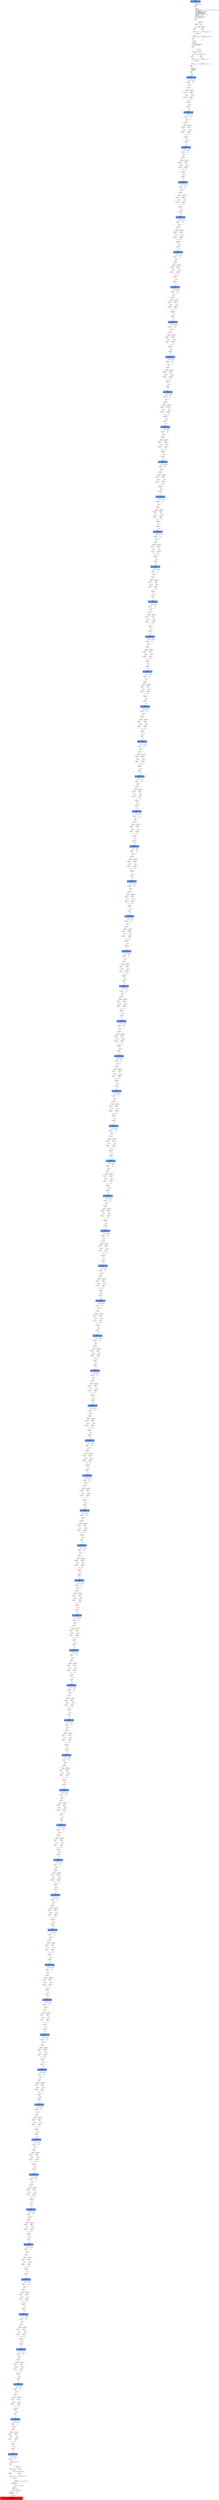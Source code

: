 digraph ARG {
node [style="filled" shape="box" color="white"]
0 [fillcolor="cornflowerblue" label="0 @ N20\nmain entry\nAbstractionState: ABS0: true\n" id="0"]
44 [label="44 @ N61\nmain\n" id="44"]
45 [label="45 @ N24\nmain\n" id="45"]
50 [label="50 @ N26\nmain\n" id="50"]
53 [label="53 @ N28\nmain\n" id="53"]
54 [label="54 @ N29\nmain\n" id="54"]
56 [label="56 @ N35\nmain\n" id="56"]
61 [label="61 @ N38\nmain\n" id="61"]
64 [label="64 @ N39\nmain\n" id="64"]
65 [label="65 @ N40\nmain\n" id="65"]
67 [label="67 @ N43\nmain\n" id="67"]
69701 [fillcolor="cornflowerblue" label="69701 @ N44\nmain\nAbstractionState: ABS4695\n" id="69701"]
69702 [label="69702 @ N45\nmain\n" id="69702"]
69721 [label="69721 @ N48\nmain\n" id="69721"]
69723 [label="69723 @ N50\nmain\n" id="69723"]
69724 [label="69724 @ N52\nmain\n" id="69724"]
69728 [label="69728 @ N49\nmain\n" id="69728"]
69729 [label="69729 @ N54\nmain\n" id="69729"]
69731 [fillcolor="cornflowerblue" label="69731 @ N44\nmain\nAbstractionState: ABS4697\n" id="69731"]
69732 [label="69732 @ N45\nmain\n" id="69732"]
69751 [label="69751 @ N48\nmain\n" id="69751"]
69753 [label="69753 @ N50\nmain\n" id="69753"]
69754 [label="69754 @ N52\nmain\n" id="69754"]
69758 [label="69758 @ N49\nmain\n" id="69758"]
69759 [label="69759 @ N54\nmain\n" id="69759"]
69761 [fillcolor="cornflowerblue" label="69761 @ N44\nmain\nAbstractionState: ABS4699\n" id="69761"]
69762 [label="69762 @ N45\nmain\n" id="69762"]
69781 [label="69781 @ N48\nmain\n" id="69781"]
69783 [label="69783 @ N50\nmain\n" id="69783"]
69784 [label="69784 @ N52\nmain\n" id="69784"]
69788 [label="69788 @ N49\nmain\n" id="69788"]
69789 [label="69789 @ N54\nmain\n" id="69789"]
69791 [fillcolor="cornflowerblue" label="69791 @ N44\nmain\nAbstractionState: ABS4701\n" id="69791"]
69792 [label="69792 @ N45\nmain\n" id="69792"]
69811 [label="69811 @ N48\nmain\n" id="69811"]
69813 [label="69813 @ N50\nmain\n" id="69813"]
69814 [label="69814 @ N52\nmain\n" id="69814"]
69818 [label="69818 @ N49\nmain\n" id="69818"]
69819 [label="69819 @ N54\nmain\n" id="69819"]
69821 [fillcolor="cornflowerblue" label="69821 @ N44\nmain\nAbstractionState: ABS4703\n" id="69821"]
69822 [label="69822 @ N45\nmain\n" id="69822"]
69841 [label="69841 @ N48\nmain\n" id="69841"]
69843 [label="69843 @ N50\nmain\n" id="69843"]
69844 [label="69844 @ N52\nmain\n" id="69844"]
69848 [label="69848 @ N49\nmain\n" id="69848"]
69849 [label="69849 @ N54\nmain\n" id="69849"]
69851 [fillcolor="cornflowerblue" label="69851 @ N44\nmain\nAbstractionState: ABS4705\n" id="69851"]
69852 [label="69852 @ N45\nmain\n" id="69852"]
69871 [label="69871 @ N48\nmain\n" id="69871"]
69873 [label="69873 @ N50\nmain\n" id="69873"]
69874 [label="69874 @ N52\nmain\n" id="69874"]
69878 [label="69878 @ N49\nmain\n" id="69878"]
69879 [label="69879 @ N54\nmain\n" id="69879"]
69881 [fillcolor="cornflowerblue" label="69881 @ N44\nmain\nAbstractionState: ABS4707\n" id="69881"]
69882 [label="69882 @ N45\nmain\n" id="69882"]
69901 [label="69901 @ N48\nmain\n" id="69901"]
69903 [label="69903 @ N50\nmain\n" id="69903"]
69904 [label="69904 @ N52\nmain\n" id="69904"]
69908 [label="69908 @ N49\nmain\n" id="69908"]
69909 [label="69909 @ N54\nmain\n" id="69909"]
69911 [fillcolor="cornflowerblue" label="69911 @ N44\nmain\nAbstractionState: ABS4709\n" id="69911"]
69912 [label="69912 @ N45\nmain\n" id="69912"]
69931 [label="69931 @ N48\nmain\n" id="69931"]
69933 [label="69933 @ N50\nmain\n" id="69933"]
69934 [label="69934 @ N52\nmain\n" id="69934"]
69938 [label="69938 @ N49\nmain\n" id="69938"]
69939 [label="69939 @ N54\nmain\n" id="69939"]
69941 [fillcolor="cornflowerblue" label="69941 @ N44\nmain\nAbstractionState: ABS4711\n" id="69941"]
69942 [label="69942 @ N45\nmain\n" id="69942"]
69961 [label="69961 @ N48\nmain\n" id="69961"]
69963 [label="69963 @ N50\nmain\n" id="69963"]
69964 [label="69964 @ N52\nmain\n" id="69964"]
69968 [label="69968 @ N49\nmain\n" id="69968"]
69969 [label="69969 @ N54\nmain\n" id="69969"]
69971 [fillcolor="cornflowerblue" label="69971 @ N44\nmain\nAbstractionState: ABS4713\n" id="69971"]
69972 [label="69972 @ N45\nmain\n" id="69972"]
69991 [label="69991 @ N48\nmain\n" id="69991"]
69993 [label="69993 @ N50\nmain\n" id="69993"]
69994 [label="69994 @ N52\nmain\n" id="69994"]
69998 [label="69998 @ N49\nmain\n" id="69998"]
69999 [label="69999 @ N54\nmain\n" id="69999"]
70001 [fillcolor="cornflowerblue" label="70001 @ N44\nmain\nAbstractionState: ABS4715\n" id="70001"]
70002 [label="70002 @ N45\nmain\n" id="70002"]
70021 [label="70021 @ N48\nmain\n" id="70021"]
70023 [label="70023 @ N50\nmain\n" id="70023"]
70024 [label="70024 @ N52\nmain\n" id="70024"]
70028 [label="70028 @ N49\nmain\n" id="70028"]
70029 [label="70029 @ N54\nmain\n" id="70029"]
70031 [fillcolor="cornflowerblue" label="70031 @ N44\nmain\nAbstractionState: ABS4717\n" id="70031"]
70032 [label="70032 @ N45\nmain\n" id="70032"]
70051 [label="70051 @ N48\nmain\n" id="70051"]
70053 [label="70053 @ N50\nmain\n" id="70053"]
70054 [label="70054 @ N52\nmain\n" id="70054"]
70058 [label="70058 @ N49\nmain\n" id="70058"]
70059 [label="70059 @ N54\nmain\n" id="70059"]
70061 [fillcolor="cornflowerblue" label="70061 @ N44\nmain\nAbstractionState: ABS4719\n" id="70061"]
70062 [label="70062 @ N45\nmain\n" id="70062"]
70081 [label="70081 @ N48\nmain\n" id="70081"]
70083 [label="70083 @ N50\nmain\n" id="70083"]
70084 [label="70084 @ N52\nmain\n" id="70084"]
70088 [label="70088 @ N49\nmain\n" id="70088"]
70089 [label="70089 @ N54\nmain\n" id="70089"]
70091 [fillcolor="cornflowerblue" label="70091 @ N44\nmain\nAbstractionState: ABS4721\n" id="70091"]
70092 [label="70092 @ N45\nmain\n" id="70092"]
70111 [label="70111 @ N48\nmain\n" id="70111"]
70113 [label="70113 @ N50\nmain\n" id="70113"]
70114 [label="70114 @ N52\nmain\n" id="70114"]
70118 [label="70118 @ N49\nmain\n" id="70118"]
70119 [label="70119 @ N54\nmain\n" id="70119"]
70121 [fillcolor="cornflowerblue" label="70121 @ N44\nmain\nAbstractionState: ABS4723\n" id="70121"]
70122 [label="70122 @ N45\nmain\n" id="70122"]
70141 [label="70141 @ N48\nmain\n" id="70141"]
70143 [label="70143 @ N50\nmain\n" id="70143"]
70144 [label="70144 @ N52\nmain\n" id="70144"]
70148 [label="70148 @ N49\nmain\n" id="70148"]
70149 [label="70149 @ N54\nmain\n" id="70149"]
70151 [fillcolor="cornflowerblue" label="70151 @ N44\nmain\nAbstractionState: ABS4725\n" id="70151"]
70152 [label="70152 @ N45\nmain\n" id="70152"]
70171 [label="70171 @ N48\nmain\n" id="70171"]
70173 [label="70173 @ N50\nmain\n" id="70173"]
70174 [label="70174 @ N52\nmain\n" id="70174"]
70178 [label="70178 @ N49\nmain\n" id="70178"]
70179 [label="70179 @ N54\nmain\n" id="70179"]
70181 [fillcolor="cornflowerblue" label="70181 @ N44\nmain\nAbstractionState: ABS4727\n" id="70181"]
70182 [label="70182 @ N45\nmain\n" id="70182"]
70201 [label="70201 @ N48\nmain\n" id="70201"]
70203 [label="70203 @ N50\nmain\n" id="70203"]
70204 [label="70204 @ N52\nmain\n" id="70204"]
70208 [label="70208 @ N49\nmain\n" id="70208"]
70209 [label="70209 @ N54\nmain\n" id="70209"]
70211 [fillcolor="cornflowerblue" label="70211 @ N44\nmain\nAbstractionState: ABS4729\n" id="70211"]
70212 [label="70212 @ N45\nmain\n" id="70212"]
70231 [label="70231 @ N48\nmain\n" id="70231"]
70233 [label="70233 @ N50\nmain\n" id="70233"]
70234 [label="70234 @ N52\nmain\n" id="70234"]
70238 [label="70238 @ N49\nmain\n" id="70238"]
70239 [label="70239 @ N54\nmain\n" id="70239"]
70241 [fillcolor="cornflowerblue" label="70241 @ N44\nmain\nAbstractionState: ABS4731\n" id="70241"]
70242 [label="70242 @ N45\nmain\n" id="70242"]
70261 [label="70261 @ N48\nmain\n" id="70261"]
70263 [label="70263 @ N50\nmain\n" id="70263"]
70264 [label="70264 @ N52\nmain\n" id="70264"]
70268 [label="70268 @ N49\nmain\n" id="70268"]
70269 [label="70269 @ N54\nmain\n" id="70269"]
70271 [fillcolor="cornflowerblue" label="70271 @ N44\nmain\nAbstractionState: ABS4733\n" id="70271"]
70272 [label="70272 @ N45\nmain\n" id="70272"]
70291 [label="70291 @ N48\nmain\n" id="70291"]
70293 [label="70293 @ N50\nmain\n" id="70293"]
70294 [label="70294 @ N52\nmain\n" id="70294"]
70298 [label="70298 @ N49\nmain\n" id="70298"]
70299 [label="70299 @ N54\nmain\n" id="70299"]
70301 [fillcolor="cornflowerblue" label="70301 @ N44\nmain\nAbstractionState: ABS4735\n" id="70301"]
70302 [label="70302 @ N45\nmain\n" id="70302"]
70321 [label="70321 @ N48\nmain\n" id="70321"]
70323 [label="70323 @ N50\nmain\n" id="70323"]
70324 [label="70324 @ N52\nmain\n" id="70324"]
70328 [label="70328 @ N49\nmain\n" id="70328"]
70329 [label="70329 @ N54\nmain\n" id="70329"]
70331 [fillcolor="cornflowerblue" label="70331 @ N44\nmain\nAbstractionState: ABS4737\n" id="70331"]
70332 [label="70332 @ N45\nmain\n" id="70332"]
70351 [label="70351 @ N48\nmain\n" id="70351"]
70353 [label="70353 @ N50\nmain\n" id="70353"]
70354 [label="70354 @ N52\nmain\n" id="70354"]
70358 [label="70358 @ N49\nmain\n" id="70358"]
70359 [label="70359 @ N54\nmain\n" id="70359"]
70361 [fillcolor="cornflowerblue" label="70361 @ N44\nmain\nAbstractionState: ABS4739\n" id="70361"]
70362 [label="70362 @ N45\nmain\n" id="70362"]
70381 [label="70381 @ N48\nmain\n" id="70381"]
70383 [label="70383 @ N50\nmain\n" id="70383"]
70384 [label="70384 @ N52\nmain\n" id="70384"]
70388 [label="70388 @ N49\nmain\n" id="70388"]
70389 [label="70389 @ N54\nmain\n" id="70389"]
70391 [fillcolor="cornflowerblue" label="70391 @ N44\nmain\nAbstractionState: ABS4741\n" id="70391"]
70392 [label="70392 @ N45\nmain\n" id="70392"]
70411 [label="70411 @ N48\nmain\n" id="70411"]
70413 [label="70413 @ N50\nmain\n" id="70413"]
70414 [label="70414 @ N52\nmain\n" id="70414"]
70418 [label="70418 @ N49\nmain\n" id="70418"]
70419 [label="70419 @ N54\nmain\n" id="70419"]
70421 [fillcolor="cornflowerblue" label="70421 @ N44\nmain\nAbstractionState: ABS4743\n" id="70421"]
70422 [label="70422 @ N45\nmain\n" id="70422"]
70441 [label="70441 @ N48\nmain\n" id="70441"]
70443 [label="70443 @ N50\nmain\n" id="70443"]
70444 [label="70444 @ N52\nmain\n" id="70444"]
70448 [label="70448 @ N49\nmain\n" id="70448"]
70449 [label="70449 @ N54\nmain\n" id="70449"]
70451 [fillcolor="cornflowerblue" label="70451 @ N44\nmain\nAbstractionState: ABS4745\n" id="70451"]
70452 [label="70452 @ N45\nmain\n" id="70452"]
70471 [label="70471 @ N48\nmain\n" id="70471"]
70473 [label="70473 @ N50\nmain\n" id="70473"]
70474 [label="70474 @ N52\nmain\n" id="70474"]
70478 [label="70478 @ N49\nmain\n" id="70478"]
70479 [label="70479 @ N54\nmain\n" id="70479"]
70481 [fillcolor="cornflowerblue" label="70481 @ N44\nmain\nAbstractionState: ABS4747\n" id="70481"]
70482 [label="70482 @ N45\nmain\n" id="70482"]
70501 [label="70501 @ N48\nmain\n" id="70501"]
70503 [label="70503 @ N50\nmain\n" id="70503"]
70504 [label="70504 @ N52\nmain\n" id="70504"]
70508 [label="70508 @ N49\nmain\n" id="70508"]
70509 [label="70509 @ N54\nmain\n" id="70509"]
70511 [fillcolor="cornflowerblue" label="70511 @ N44\nmain\nAbstractionState: ABS4749\n" id="70511"]
70512 [label="70512 @ N45\nmain\n" id="70512"]
70531 [label="70531 @ N48\nmain\n" id="70531"]
70533 [label="70533 @ N50\nmain\n" id="70533"]
70534 [label="70534 @ N52\nmain\n" id="70534"]
70538 [label="70538 @ N49\nmain\n" id="70538"]
70539 [label="70539 @ N54\nmain\n" id="70539"]
70541 [fillcolor="cornflowerblue" label="70541 @ N44\nmain\nAbstractionState: ABS4751\n" id="70541"]
70542 [label="70542 @ N45\nmain\n" id="70542"]
70561 [label="70561 @ N48\nmain\n" id="70561"]
70563 [label="70563 @ N50\nmain\n" id="70563"]
70564 [label="70564 @ N52\nmain\n" id="70564"]
70568 [label="70568 @ N49\nmain\n" id="70568"]
70569 [label="70569 @ N54\nmain\n" id="70569"]
70571 [fillcolor="cornflowerblue" label="70571 @ N44\nmain\nAbstractionState: ABS4753\n" id="70571"]
70572 [label="70572 @ N45\nmain\n" id="70572"]
70591 [label="70591 @ N48\nmain\n" id="70591"]
70593 [label="70593 @ N50\nmain\n" id="70593"]
70594 [label="70594 @ N52\nmain\n" id="70594"]
70598 [label="70598 @ N49\nmain\n" id="70598"]
70599 [label="70599 @ N54\nmain\n" id="70599"]
70601 [fillcolor="cornflowerblue" label="70601 @ N44\nmain\nAbstractionState: ABS4755\n" id="70601"]
70602 [label="70602 @ N45\nmain\n" id="70602"]
70621 [label="70621 @ N48\nmain\n" id="70621"]
70623 [label="70623 @ N50\nmain\n" id="70623"]
70624 [label="70624 @ N52\nmain\n" id="70624"]
70628 [label="70628 @ N49\nmain\n" id="70628"]
70629 [label="70629 @ N54\nmain\n" id="70629"]
70631 [fillcolor="cornflowerblue" label="70631 @ N44\nmain\nAbstractionState: ABS4757\n" id="70631"]
70632 [label="70632 @ N45\nmain\n" id="70632"]
70651 [label="70651 @ N48\nmain\n" id="70651"]
70653 [label="70653 @ N50\nmain\n" id="70653"]
70654 [label="70654 @ N52\nmain\n" id="70654"]
70658 [label="70658 @ N49\nmain\n" id="70658"]
70659 [label="70659 @ N54\nmain\n" id="70659"]
70661 [fillcolor="cornflowerblue" label="70661 @ N44\nmain\nAbstractionState: ABS4759\n" id="70661"]
70662 [label="70662 @ N45\nmain\n" id="70662"]
70681 [label="70681 @ N48\nmain\n" id="70681"]
70683 [label="70683 @ N50\nmain\n" id="70683"]
70684 [label="70684 @ N52\nmain\n" id="70684"]
70688 [label="70688 @ N49\nmain\n" id="70688"]
70689 [label="70689 @ N54\nmain\n" id="70689"]
70691 [fillcolor="cornflowerblue" label="70691 @ N44\nmain\nAbstractionState: ABS4761\n" id="70691"]
70692 [label="70692 @ N45\nmain\n" id="70692"]
70711 [label="70711 @ N48\nmain\n" id="70711"]
70713 [label="70713 @ N50\nmain\n" id="70713"]
70714 [label="70714 @ N52\nmain\n" id="70714"]
70718 [label="70718 @ N49\nmain\n" id="70718"]
70719 [label="70719 @ N54\nmain\n" id="70719"]
70721 [fillcolor="cornflowerblue" label="70721 @ N44\nmain\nAbstractionState: ABS4763\n" id="70721"]
70722 [label="70722 @ N45\nmain\n" id="70722"]
70741 [label="70741 @ N48\nmain\n" id="70741"]
70743 [label="70743 @ N50\nmain\n" id="70743"]
70744 [label="70744 @ N52\nmain\n" id="70744"]
70748 [label="70748 @ N49\nmain\n" id="70748"]
70749 [label="70749 @ N54\nmain\n" id="70749"]
70751 [fillcolor="cornflowerblue" label="70751 @ N44\nmain\nAbstractionState: ABS4765\n" id="70751"]
70752 [label="70752 @ N45\nmain\n" id="70752"]
70771 [label="70771 @ N48\nmain\n" id="70771"]
70773 [label="70773 @ N50\nmain\n" id="70773"]
70774 [label="70774 @ N52\nmain\n" id="70774"]
70778 [label="70778 @ N49\nmain\n" id="70778"]
70779 [label="70779 @ N54\nmain\n" id="70779"]
70781 [fillcolor="cornflowerblue" label="70781 @ N44\nmain\nAbstractionState: ABS4767\n" id="70781"]
70782 [label="70782 @ N45\nmain\n" id="70782"]
70801 [label="70801 @ N48\nmain\n" id="70801"]
70803 [label="70803 @ N50\nmain\n" id="70803"]
70804 [label="70804 @ N52\nmain\n" id="70804"]
70808 [label="70808 @ N49\nmain\n" id="70808"]
70809 [label="70809 @ N54\nmain\n" id="70809"]
70811 [fillcolor="cornflowerblue" label="70811 @ N44\nmain\nAbstractionState: ABS4769\n" id="70811"]
70812 [label="70812 @ N45\nmain\n" id="70812"]
70831 [label="70831 @ N48\nmain\n" id="70831"]
70833 [label="70833 @ N50\nmain\n" id="70833"]
70834 [label="70834 @ N52\nmain\n" id="70834"]
70838 [label="70838 @ N49\nmain\n" id="70838"]
70839 [label="70839 @ N54\nmain\n" id="70839"]
70841 [fillcolor="cornflowerblue" label="70841 @ N44\nmain\nAbstractionState: ABS4771\n" id="70841"]
70842 [label="70842 @ N45\nmain\n" id="70842"]
70861 [label="70861 @ N48\nmain\n" id="70861"]
70863 [label="70863 @ N50\nmain\n" id="70863"]
70864 [label="70864 @ N52\nmain\n" id="70864"]
70868 [label="70868 @ N49\nmain\n" id="70868"]
70869 [label="70869 @ N54\nmain\n" id="70869"]
70871 [fillcolor="cornflowerblue" label="70871 @ N44\nmain\nAbstractionState: ABS4773\n" id="70871"]
70872 [label="70872 @ N45\nmain\n" id="70872"]
70891 [label="70891 @ N48\nmain\n" id="70891"]
70893 [label="70893 @ N50\nmain\n" id="70893"]
70894 [label="70894 @ N52\nmain\n" id="70894"]
70898 [label="70898 @ N49\nmain\n" id="70898"]
70899 [label="70899 @ N54\nmain\n" id="70899"]
70901 [fillcolor="cornflowerblue" label="70901 @ N44\nmain\nAbstractionState: ABS4775\n" id="70901"]
70902 [label="70902 @ N45\nmain\n" id="70902"]
70921 [label="70921 @ N48\nmain\n" id="70921"]
70923 [label="70923 @ N50\nmain\n" id="70923"]
70924 [label="70924 @ N52\nmain\n" id="70924"]
70928 [label="70928 @ N49\nmain\n" id="70928"]
70929 [label="70929 @ N54\nmain\n" id="70929"]
70931 [fillcolor="cornflowerblue" label="70931 @ N44\nmain\nAbstractionState: ABS4777\n" id="70931"]
70932 [label="70932 @ N45\nmain\n" id="70932"]
70951 [label="70951 @ N48\nmain\n" id="70951"]
70953 [label="70953 @ N50\nmain\n" id="70953"]
70954 [label="70954 @ N52\nmain\n" id="70954"]
70958 [label="70958 @ N49\nmain\n" id="70958"]
70959 [label="70959 @ N54\nmain\n" id="70959"]
70961 [fillcolor="cornflowerblue" label="70961 @ N44\nmain\nAbstractionState: ABS4779\n" id="70961"]
70962 [label="70962 @ N45\nmain\n" id="70962"]
70981 [label="70981 @ N48\nmain\n" id="70981"]
70983 [label="70983 @ N50\nmain\n" id="70983"]
70984 [label="70984 @ N52\nmain\n" id="70984"]
70988 [label="70988 @ N49\nmain\n" id="70988"]
70989 [label="70989 @ N54\nmain\n" id="70989"]
70991 [fillcolor="cornflowerblue" label="70991 @ N44\nmain\nAbstractionState: ABS4781\n" id="70991"]
70992 [label="70992 @ N45\nmain\n" id="70992"]
71011 [label="71011 @ N48\nmain\n" id="71011"]
71013 [label="71013 @ N50\nmain\n" id="71013"]
71014 [label="71014 @ N52\nmain\n" id="71014"]
71018 [label="71018 @ N49\nmain\n" id="71018"]
71019 [label="71019 @ N54\nmain\n" id="71019"]
71021 [fillcolor="cornflowerblue" label="71021 @ N44\nmain\nAbstractionState: ABS4783\n" id="71021"]
71022 [label="71022 @ N45\nmain\n" id="71022"]
71041 [label="71041 @ N48\nmain\n" id="71041"]
71043 [label="71043 @ N50\nmain\n" id="71043"]
71044 [label="71044 @ N52\nmain\n" id="71044"]
71048 [label="71048 @ N49\nmain\n" id="71048"]
71049 [label="71049 @ N54\nmain\n" id="71049"]
71051 [fillcolor="cornflowerblue" label="71051 @ N44\nmain\nAbstractionState: ABS4785\n" id="71051"]
71052 [label="71052 @ N45\nmain\n" id="71052"]
71071 [label="71071 @ N48\nmain\n" id="71071"]
71073 [label="71073 @ N50\nmain\n" id="71073"]
71074 [label="71074 @ N52\nmain\n" id="71074"]
71078 [label="71078 @ N49\nmain\n" id="71078"]
71079 [label="71079 @ N54\nmain\n" id="71079"]
71081 [fillcolor="cornflowerblue" label="71081 @ N44\nmain\nAbstractionState: ABS4787\n" id="71081"]
71082 [label="71082 @ N45\nmain\n" id="71082"]
71101 [label="71101 @ N48\nmain\n" id="71101"]
71103 [label="71103 @ N50\nmain\n" id="71103"]
71104 [label="71104 @ N52\nmain\n" id="71104"]
71108 [label="71108 @ N49\nmain\n" id="71108"]
71109 [label="71109 @ N54\nmain\n" id="71109"]
71111 [fillcolor="cornflowerblue" label="71111 @ N44\nmain\nAbstractionState: ABS4789\n" id="71111"]
71112 [label="71112 @ N45\nmain\n" id="71112"]
71131 [label="71131 @ N48\nmain\n" id="71131"]
71133 [label="71133 @ N50\nmain\n" id="71133"]
71134 [label="71134 @ N52\nmain\n" id="71134"]
71138 [label="71138 @ N49\nmain\n" id="71138"]
71139 [label="71139 @ N54\nmain\n" id="71139"]
71141 [fillcolor="cornflowerblue" label="71141 @ N44\nmain\nAbstractionState: ABS4791\n" id="71141"]
71142 [label="71142 @ N45\nmain\n" id="71142"]
71161 [label="71161 @ N48\nmain\n" id="71161"]
71163 [label="71163 @ N50\nmain\n" id="71163"]
71164 [label="71164 @ N52\nmain\n" id="71164"]
71168 [label="71168 @ N49\nmain\n" id="71168"]
71169 [label="71169 @ N54\nmain\n" id="71169"]
71171 [fillcolor="cornflowerblue" label="71171 @ N44\nmain\nAbstractionState: ABS4793\n" id="71171"]
71172 [label="71172 @ N45\nmain\n" id="71172"]
71191 [label="71191 @ N48\nmain\n" id="71191"]
71193 [label="71193 @ N50\nmain\n" id="71193"]
71194 [label="71194 @ N52\nmain\n" id="71194"]
71198 [label="71198 @ N49\nmain\n" id="71198"]
71199 [label="71199 @ N54\nmain\n" id="71199"]
71201 [fillcolor="cornflowerblue" label="71201 @ N44\nmain\nAbstractionState: ABS4795\n" id="71201"]
71202 [label="71202 @ N45\nmain\n" id="71202"]
71221 [label="71221 @ N48\nmain\n" id="71221"]
71223 [label="71223 @ N50\nmain\n" id="71223"]
71224 [label="71224 @ N52\nmain\n" id="71224"]
71228 [label="71228 @ N49\nmain\n" id="71228"]
71229 [label="71229 @ N54\nmain\n" id="71229"]
71231 [fillcolor="cornflowerblue" label="71231 @ N44\nmain\nAbstractionState: ABS4797\n" id="71231"]
71232 [label="71232 @ N45\nmain\n" id="71232"]
71251 [label="71251 @ N48\nmain\n" id="71251"]
71253 [label="71253 @ N50\nmain\n" id="71253"]
71254 [label="71254 @ N52\nmain\n" id="71254"]
71258 [label="71258 @ N49\nmain\n" id="71258"]
71259 [label="71259 @ N54\nmain\n" id="71259"]
71261 [fillcolor="cornflowerblue" label="71261 @ N44\nmain\nAbstractionState: ABS4799\n" id="71261"]
71262 [label="71262 @ N45\nmain\n" id="71262"]
71281 [label="71281 @ N48\nmain\n" id="71281"]
71283 [label="71283 @ N50\nmain\n" id="71283"]
71284 [label="71284 @ N52\nmain\n" id="71284"]
71288 [label="71288 @ N49\nmain\n" id="71288"]
71289 [label="71289 @ N54\nmain\n" id="71289"]
71291 [fillcolor="cornflowerblue" label="71291 @ N44\nmain\nAbstractionState: ABS4801\n" id="71291"]
71292 [label="71292 @ N45\nmain\n" id="71292"]
71311 [label="71311 @ N48\nmain\n" id="71311"]
71313 [label="71313 @ N50\nmain\n" id="71313"]
71314 [label="71314 @ N52\nmain\n" id="71314"]
71318 [label="71318 @ N49\nmain\n" id="71318"]
71319 [label="71319 @ N54\nmain\n" id="71319"]
71321 [fillcolor="cornflowerblue" label="71321 @ N44\nmain\nAbstractionState: ABS4803\n" id="71321"]
71322 [label="71322 @ N45\nmain\n" id="71322"]
71341 [label="71341 @ N48\nmain\n" id="71341"]
71343 [label="71343 @ N50\nmain\n" id="71343"]
71344 [label="71344 @ N52\nmain\n" id="71344"]
71348 [label="71348 @ N49\nmain\n" id="71348"]
71349 [label="71349 @ N54\nmain\n" id="71349"]
71351 [fillcolor="cornflowerblue" label="71351 @ N44\nmain\nAbstractionState: ABS4805\n" id="71351"]
71352 [label="71352 @ N45\nmain\n" id="71352"]
71371 [label="71371 @ N48\nmain\n" id="71371"]
71373 [label="71373 @ N50\nmain\n" id="71373"]
71374 [label="71374 @ N52\nmain\n" id="71374"]
71378 [label="71378 @ N49\nmain\n" id="71378"]
71379 [label="71379 @ N54\nmain\n" id="71379"]
71381 [fillcolor="cornflowerblue" label="71381 @ N44\nmain\nAbstractionState: ABS4807\n" id="71381"]
71382 [label="71382 @ N45\nmain\n" id="71382"]
71401 [label="71401 @ N48\nmain\n" id="71401"]
71403 [label="71403 @ N50\nmain\n" id="71403"]
71404 [label="71404 @ N52\nmain\n" id="71404"]
71408 [label="71408 @ N49\nmain\n" id="71408"]
71409 [label="71409 @ N54\nmain\n" id="71409"]
71411 [fillcolor="cornflowerblue" label="71411 @ N44\nmain\nAbstractionState: ABS4809\n" id="71411"]
71412 [label="71412 @ N45\nmain\n" id="71412"]
71431 [label="71431 @ N48\nmain\n" id="71431"]
71433 [label="71433 @ N50\nmain\n" id="71433"]
71434 [label="71434 @ N52\nmain\n" id="71434"]
71438 [label="71438 @ N49\nmain\n" id="71438"]
71439 [label="71439 @ N54\nmain\n" id="71439"]
71441 [fillcolor="cornflowerblue" label="71441 @ N44\nmain\nAbstractionState: ABS4811\n" id="71441"]
71442 [label="71442 @ N45\nmain\n" id="71442"]
71461 [label="71461 @ N48\nmain\n" id="71461"]
71463 [label="71463 @ N50\nmain\n" id="71463"]
71464 [label="71464 @ N52\nmain\n" id="71464"]
71468 [label="71468 @ N49\nmain\n" id="71468"]
71469 [label="71469 @ N54\nmain\n" id="71469"]
71471 [fillcolor="cornflowerblue" label="71471 @ N44\nmain\nAbstractionState: ABS4813\n" id="71471"]
71472 [label="71472 @ N45\nmain\n" id="71472"]
71491 [label="71491 @ N48\nmain\n" id="71491"]
71493 [label="71493 @ N50\nmain\n" id="71493"]
71494 [label="71494 @ N52\nmain\n" id="71494"]
71498 [label="71498 @ N49\nmain\n" id="71498"]
71499 [label="71499 @ N54\nmain\n" id="71499"]
71501 [fillcolor="cornflowerblue" label="71501 @ N44\nmain\nAbstractionState: ABS4815\n" id="71501"]
71502 [label="71502 @ N45\nmain\n" id="71502"]
71521 [label="71521 @ N48\nmain\n" id="71521"]
71523 [label="71523 @ N50\nmain\n" id="71523"]
71524 [label="71524 @ N52\nmain\n" id="71524"]
71528 [label="71528 @ N49\nmain\n" id="71528"]
71529 [label="71529 @ N54\nmain\n" id="71529"]
71531 [fillcolor="cornflowerblue" label="71531 @ N44\nmain\nAbstractionState: ABS4817\n" id="71531"]
71532 [label="71532 @ N45\nmain\n" id="71532"]
71551 [label="71551 @ N48\nmain\n" id="71551"]
71553 [label="71553 @ N50\nmain\n" id="71553"]
71554 [label="71554 @ N52\nmain\n" id="71554"]
71558 [label="71558 @ N49\nmain\n" id="71558"]
71559 [label="71559 @ N54\nmain\n" id="71559"]
71561 [fillcolor="cornflowerblue" label="71561 @ N44\nmain\nAbstractionState: ABS4819\n" id="71561"]
71562 [label="71562 @ N45\nmain\n" id="71562"]
71581 [label="71581 @ N48\nmain\n" id="71581"]
71583 [label="71583 @ N50\nmain\n" id="71583"]
71584 [label="71584 @ N52\nmain\n" id="71584"]
71588 [label="71588 @ N49\nmain\n" id="71588"]
71589 [label="71589 @ N54\nmain\n" id="71589"]
71591 [fillcolor="cornflowerblue" label="71591 @ N44\nmain\nAbstractionState: ABS4821\n" id="71591"]
71592 [label="71592 @ N45\nmain\n" id="71592"]
71611 [label="71611 @ N48\nmain\n" id="71611"]
71613 [label="71613 @ N50\nmain\n" id="71613"]
71614 [label="71614 @ N52\nmain\n" id="71614"]
71618 [label="71618 @ N49\nmain\n" id="71618"]
71619 [label="71619 @ N54\nmain\n" id="71619"]
71621 [fillcolor="cornflowerblue" label="71621 @ N44\nmain\nAbstractionState: ABS4823\n" id="71621"]
71622 [label="71622 @ N45\nmain\n" id="71622"]
71641 [label="71641 @ N48\nmain\n" id="71641"]
71643 [label="71643 @ N50\nmain\n" id="71643"]
71644 [label="71644 @ N52\nmain\n" id="71644"]
71648 [label="71648 @ N49\nmain\n" id="71648"]
71649 [label="71649 @ N54\nmain\n" id="71649"]
71651 [fillcolor="cornflowerblue" label="71651 @ N44\nmain\nAbstractionState: ABS4825\n" id="71651"]
71652 [label="71652 @ N45\nmain\n" id="71652"]
71671 [label="71671 @ N48\nmain\n" id="71671"]
71673 [label="71673 @ N50\nmain\n" id="71673"]
71674 [label="71674 @ N52\nmain\n" id="71674"]
71678 [label="71678 @ N49\nmain\n" id="71678"]
71679 [label="71679 @ N54\nmain\n" id="71679"]
71681 [fillcolor="cornflowerblue" label="71681 @ N44\nmain\nAbstractionState: ABS4827\n" id="71681"]
71682 [label="71682 @ N45\nmain\n" id="71682"]
71701 [label="71701 @ N48\nmain\n" id="71701"]
71703 [label="71703 @ N50\nmain\n" id="71703"]
71704 [label="71704 @ N52\nmain\n" id="71704"]
71708 [label="71708 @ N49\nmain\n" id="71708"]
71709 [label="71709 @ N54\nmain\n" id="71709"]
71711 [fillcolor="cornflowerblue" label="71711 @ N44\nmain\nAbstractionState: ABS4829\n" id="71711"]
71712 [label="71712 @ N45\nmain\n" id="71712"]
71731 [label="71731 @ N48\nmain\n" id="71731"]
71733 [label="71733 @ N50\nmain\n" id="71733"]
71734 [label="71734 @ N52\nmain\n" id="71734"]
71738 [label="71738 @ N49\nmain\n" id="71738"]
71739 [label="71739 @ N54\nmain\n" id="71739"]
71741 [fillcolor="cornflowerblue" label="71741 @ N44\nmain\nAbstractionState: ABS4831\n" id="71741"]
71743 [label="71743 @ N46\nmain\n" id="71743"]
71744 [label="71744 @ N55\nmain\n" id="71744"]
71749 [label="71749 @ N58\nmain\n" id="71749"]
71752 [label="71752 @ N59\nmain\n" id="71752"]
71753 [label="71753 @ N11\n__VERIFIER_assert entry\n" id="71753"]
71754 [label="71754 @ N12\n__VERIFIER_assert\n" id="71754"]
71755 [label="71755 @ N14\n__VERIFIER_assert\n" id="71755"]
71758 [fillcolor="red" label="71758 @ N15\n__VERIFIER_assert\nAbstractionState: ABS4832\n AutomatonState: ErrorLabelAutomaton: _predefinedState_ERROR\n" id="71758"]
71745 [label="71745 @ N56\nmain\n" id="71745"]
71747 [label="71747 @ N57\nmain\n" id="71747"]
71732 [label="71732 @ N51\nmain\n" id="71732"]
71736 [label="71736 @ N53\nmain\n" id="71736"]
71702 [label="71702 @ N51\nmain\n" id="71702"]
71706 [label="71706 @ N53\nmain\n" id="71706"]
71672 [label="71672 @ N51\nmain\n" id="71672"]
71676 [label="71676 @ N53\nmain\n" id="71676"]
71642 [label="71642 @ N51\nmain\n" id="71642"]
71646 [label="71646 @ N53\nmain\n" id="71646"]
71612 [label="71612 @ N51\nmain\n" id="71612"]
71616 [label="71616 @ N53\nmain\n" id="71616"]
71582 [label="71582 @ N51\nmain\n" id="71582"]
71586 [label="71586 @ N53\nmain\n" id="71586"]
71552 [label="71552 @ N51\nmain\n" id="71552"]
71556 [label="71556 @ N53\nmain\n" id="71556"]
71522 [label="71522 @ N51\nmain\n" id="71522"]
71526 [label="71526 @ N53\nmain\n" id="71526"]
71492 [label="71492 @ N51\nmain\n" id="71492"]
71496 [label="71496 @ N53\nmain\n" id="71496"]
71462 [label="71462 @ N51\nmain\n" id="71462"]
71466 [label="71466 @ N53\nmain\n" id="71466"]
71432 [label="71432 @ N51\nmain\n" id="71432"]
71436 [label="71436 @ N53\nmain\n" id="71436"]
71402 [label="71402 @ N51\nmain\n" id="71402"]
71406 [label="71406 @ N53\nmain\n" id="71406"]
71372 [label="71372 @ N51\nmain\n" id="71372"]
71376 [label="71376 @ N53\nmain\n" id="71376"]
71342 [label="71342 @ N51\nmain\n" id="71342"]
71346 [label="71346 @ N53\nmain\n" id="71346"]
71312 [label="71312 @ N51\nmain\n" id="71312"]
71316 [label="71316 @ N53\nmain\n" id="71316"]
71282 [label="71282 @ N51\nmain\n" id="71282"]
71286 [label="71286 @ N53\nmain\n" id="71286"]
71252 [label="71252 @ N51\nmain\n" id="71252"]
71256 [label="71256 @ N53\nmain\n" id="71256"]
71222 [label="71222 @ N51\nmain\n" id="71222"]
71226 [label="71226 @ N53\nmain\n" id="71226"]
71192 [label="71192 @ N51\nmain\n" id="71192"]
71196 [label="71196 @ N53\nmain\n" id="71196"]
71162 [label="71162 @ N51\nmain\n" id="71162"]
71166 [label="71166 @ N53\nmain\n" id="71166"]
71132 [label="71132 @ N51\nmain\n" id="71132"]
71136 [label="71136 @ N53\nmain\n" id="71136"]
71102 [label="71102 @ N51\nmain\n" id="71102"]
71106 [label="71106 @ N53\nmain\n" id="71106"]
71072 [label="71072 @ N51\nmain\n" id="71072"]
71076 [label="71076 @ N53\nmain\n" id="71076"]
71042 [label="71042 @ N51\nmain\n" id="71042"]
71046 [label="71046 @ N53\nmain\n" id="71046"]
71012 [label="71012 @ N51\nmain\n" id="71012"]
71016 [label="71016 @ N53\nmain\n" id="71016"]
70982 [label="70982 @ N51\nmain\n" id="70982"]
70986 [label="70986 @ N53\nmain\n" id="70986"]
70952 [label="70952 @ N51\nmain\n" id="70952"]
70956 [label="70956 @ N53\nmain\n" id="70956"]
70922 [label="70922 @ N51\nmain\n" id="70922"]
70926 [label="70926 @ N53\nmain\n" id="70926"]
70892 [label="70892 @ N51\nmain\n" id="70892"]
70896 [label="70896 @ N53\nmain\n" id="70896"]
70862 [label="70862 @ N51\nmain\n" id="70862"]
70866 [label="70866 @ N53\nmain\n" id="70866"]
70832 [label="70832 @ N51\nmain\n" id="70832"]
70836 [label="70836 @ N53\nmain\n" id="70836"]
70802 [label="70802 @ N51\nmain\n" id="70802"]
70806 [label="70806 @ N53\nmain\n" id="70806"]
70772 [label="70772 @ N51\nmain\n" id="70772"]
70776 [label="70776 @ N53\nmain\n" id="70776"]
70742 [label="70742 @ N51\nmain\n" id="70742"]
70746 [label="70746 @ N53\nmain\n" id="70746"]
70712 [label="70712 @ N51\nmain\n" id="70712"]
70716 [label="70716 @ N53\nmain\n" id="70716"]
70682 [label="70682 @ N51\nmain\n" id="70682"]
70686 [label="70686 @ N53\nmain\n" id="70686"]
70652 [label="70652 @ N51\nmain\n" id="70652"]
70656 [label="70656 @ N53\nmain\n" id="70656"]
70622 [label="70622 @ N51\nmain\n" id="70622"]
70626 [label="70626 @ N53\nmain\n" id="70626"]
70592 [label="70592 @ N51\nmain\n" id="70592"]
70596 [label="70596 @ N53\nmain\n" id="70596"]
70562 [label="70562 @ N51\nmain\n" id="70562"]
70566 [label="70566 @ N53\nmain\n" id="70566"]
70532 [label="70532 @ N51\nmain\n" id="70532"]
70536 [label="70536 @ N53\nmain\n" id="70536"]
70502 [label="70502 @ N51\nmain\n" id="70502"]
70506 [label="70506 @ N53\nmain\n" id="70506"]
70472 [label="70472 @ N51\nmain\n" id="70472"]
70476 [label="70476 @ N53\nmain\n" id="70476"]
70442 [label="70442 @ N51\nmain\n" id="70442"]
70446 [label="70446 @ N53\nmain\n" id="70446"]
70412 [label="70412 @ N51\nmain\n" id="70412"]
70416 [label="70416 @ N53\nmain\n" id="70416"]
70382 [label="70382 @ N51\nmain\n" id="70382"]
70386 [label="70386 @ N53\nmain\n" id="70386"]
70352 [label="70352 @ N51\nmain\n" id="70352"]
70356 [label="70356 @ N53\nmain\n" id="70356"]
70322 [label="70322 @ N51\nmain\n" id="70322"]
70326 [label="70326 @ N53\nmain\n" id="70326"]
70292 [label="70292 @ N51\nmain\n" id="70292"]
70296 [label="70296 @ N53\nmain\n" id="70296"]
70262 [label="70262 @ N51\nmain\n" id="70262"]
70266 [label="70266 @ N53\nmain\n" id="70266"]
70232 [label="70232 @ N51\nmain\n" id="70232"]
70236 [label="70236 @ N53\nmain\n" id="70236"]
70202 [label="70202 @ N51\nmain\n" id="70202"]
70206 [label="70206 @ N53\nmain\n" id="70206"]
70172 [label="70172 @ N51\nmain\n" id="70172"]
70176 [label="70176 @ N53\nmain\n" id="70176"]
70142 [label="70142 @ N51\nmain\n" id="70142"]
70146 [label="70146 @ N53\nmain\n" id="70146"]
70112 [label="70112 @ N51\nmain\n" id="70112"]
70116 [label="70116 @ N53\nmain\n" id="70116"]
70082 [label="70082 @ N51\nmain\n" id="70082"]
70086 [label="70086 @ N53\nmain\n" id="70086"]
70052 [label="70052 @ N51\nmain\n" id="70052"]
70056 [label="70056 @ N53\nmain\n" id="70056"]
70022 [label="70022 @ N51\nmain\n" id="70022"]
70026 [label="70026 @ N53\nmain\n" id="70026"]
69992 [label="69992 @ N51\nmain\n" id="69992"]
69996 [label="69996 @ N53\nmain\n" id="69996"]
69962 [label="69962 @ N51\nmain\n" id="69962"]
69966 [label="69966 @ N53\nmain\n" id="69966"]
69932 [label="69932 @ N51\nmain\n" id="69932"]
69936 [label="69936 @ N53\nmain\n" id="69936"]
69902 [label="69902 @ N51\nmain\n" id="69902"]
69906 [label="69906 @ N53\nmain\n" id="69906"]
69872 [label="69872 @ N51\nmain\n" id="69872"]
69876 [label="69876 @ N53\nmain\n" id="69876"]
69842 [label="69842 @ N51\nmain\n" id="69842"]
69846 [label="69846 @ N53\nmain\n" id="69846"]
69812 [label="69812 @ N51\nmain\n" id="69812"]
69816 [label="69816 @ N53\nmain\n" id="69816"]
69782 [label="69782 @ N51\nmain\n" id="69782"]
69786 [label="69786 @ N53\nmain\n" id="69786"]
69752 [label="69752 @ N51\nmain\n" id="69752"]
69756 [label="69756 @ N53\nmain\n" id="69756"]
69722 [label="69722 @ N51\nmain\n" id="69722"]
69726 [label="69726 @ N53\nmain\n" id="69726"]
57 [label="57 @ N36\nmain\n" id="57"]
59 [label="59 @ N37\nmain\n" id="59"]
47 [label="47 @ N25\nmain\n" id="47"]
49 [label="49 @ N27\nmain\n" id="49"]
0 -> 44 [color="red" label="Line 0: \lINIT GLOBAL VARS\l" id="0 -> 44"]
44 -> 45 [color="red" label="Lines 7 - 26: \lvoid abort();\lvoid __assert_fail(const char *, const char *, unsigned int, const char *);\lvoid reach_error();\lvoid assume_abort_if_not(int cond);\lvoid __VERIFIER_assert(int cond);\lvoid __VERIFIER_assume(int);\lint __VERIFIER_nondet_int();\lunsigned int __VERIFIER_nondet_uint();\lint main();\lFunction start dummy edge\lint flag;\lflag = __VERIFIER_nondet_int();\lint __CPAchecker_TMP_0;\l" id="44 -> 45"]
45 -> 47 [color="red" label="Line 26: \l[!(flag == 0)]\l" id="45 -> 47"]
45 -> 50 [label="Line 26: \l[flag == 0]\l" id="45 -> 50"]
50 -> 53 [label="Line 0: \l__CPAchecker_TMP_0 = 1;\l" id="50 -> 53"]
53 -> 54 [color="red" label="Line 26: \l[__CPAchecker_TMP_0 != 0]\l" id="53 -> 54"]
53 -> 55 [label="Line 26: \l[!(__CPAchecker_TMP_0 != 0)]\l" id="53 -> 55"]
54 -> 56 [color="red" label="Lines 27 - 31: \lint i = 0;\lint x = 0;\lint y = 0;\lint n;\ln = __VERIFIER_nondet_int();\lint __CPAchecker_TMP_1;\l" id="54 -> 56"]
56 -> 57 [label="Line 31: \l[n >= 1000]\l" id="56 -> 57"]
56 -> 61 [color="red" label="Line 31: \l[!(n >= 1000)]\l" id="56 -> 61"]
61 -> 64 [color="red" label="Line 0: \l__CPAchecker_TMP_1 = 0;\l" id="61 -> 64"]
64 -> 65 [color="red" label="Line 31: \l[__CPAchecker_TMP_1 != 0]\l" id="64 -> 65"]
64 -> 66 [label="Line 31: \l[!(__CPAchecker_TMP_1 != 0)]\l" id="64 -> 66"]
65 -> 67 [color="red" label="Lines 33 - 33: \lunsigned int a;\lunsigned int b;\lunsigned int r;\l" id="65 -> 67"]
67 -> 69701 [color="red" label="Line 35: \lwhile\l" id="67 -> 69701"]
69701 -> 69702 [color="red" label="Line 35: \l[i < n]\l" id="69701 -> 69702"]
69701 -> 69703 [label="Line 35: \l[!(i < n)]\l" id="69701 -> 69703"]
69702 -> 69721 [color="red" label="Lines 36 - 37: \lx = x;\ly = y;\l" id="69702 -> 69721"]
69721 -> 69722 [label="Line 38: \l[flag == 0]\l" id="69721 -> 69722"]
69721 -> 69723 [color="red" label="Line 38: \l[!(flag == 0)]\l" id="69721 -> 69723"]
69723 -> 69724 [color="red" label="Line 39: \lx = x + 3;\l" id="69723 -> 69724"]
69724 -> 69728 [color="red" label="Line 0: \l\l" id="69724 -> 69728"]
69728 -> 69729 [color="red" label="Line 43: \li = i + 1;\l" id="69728 -> 69729"]
69729 -> 69731 [color="red" label="Line 0: \l\l" id="69729 -> 69731"]
69731 -> 69732 [color="red" label="Line 35: \l[i < n]\l" id="69731 -> 69732"]
69731 -> 69733 [label="Line 35: \l[!(i < n)]\l" id="69731 -> 69733"]
69732 -> 69751 [color="red" label="Lines 36 - 37: \lx = x;\ly = y;\l" id="69732 -> 69751"]
69751 -> 69752 [label="Line 38: \l[flag == 0]\l" id="69751 -> 69752"]
69751 -> 69753 [color="red" label="Line 38: \l[!(flag == 0)]\l" id="69751 -> 69753"]
69753 -> 69754 [color="red" label="Line 39: \lx = x + 3;\l" id="69753 -> 69754"]
69754 -> 69758 [color="red" label="Line 0: \l\l" id="69754 -> 69758"]
69758 -> 69759 [color="red" label="Line 43: \li = i + 1;\l" id="69758 -> 69759"]
69759 -> 69761 [color="red" label="Line 0: \l\l" id="69759 -> 69761"]
69761 -> 69762 [color="red" label="Line 35: \l[i < n]\l" id="69761 -> 69762"]
69761 -> 69763 [label="Line 35: \l[!(i < n)]\l" id="69761 -> 69763"]
69762 -> 69781 [color="red" label="Lines 36 - 37: \lx = x;\ly = y;\l" id="69762 -> 69781"]
69781 -> 69782 [label="Line 38: \l[flag == 0]\l" id="69781 -> 69782"]
69781 -> 69783 [color="red" label="Line 38: \l[!(flag == 0)]\l" id="69781 -> 69783"]
69783 -> 69784 [color="red" label="Line 39: \lx = x + 3;\l" id="69783 -> 69784"]
69784 -> 69788 [color="red" label="Line 0: \l\l" id="69784 -> 69788"]
69788 -> 69789 [color="red" label="Line 43: \li = i + 1;\l" id="69788 -> 69789"]
69789 -> 69791 [color="red" label="Line 0: \l\l" id="69789 -> 69791"]
69791 -> 69792 [color="red" label="Line 35: \l[i < n]\l" id="69791 -> 69792"]
69791 -> 69793 [label="Line 35: \l[!(i < n)]\l" id="69791 -> 69793"]
69792 -> 69811 [color="red" label="Lines 36 - 37: \lx = x;\ly = y;\l" id="69792 -> 69811"]
69811 -> 69812 [label="Line 38: \l[flag == 0]\l" id="69811 -> 69812"]
69811 -> 69813 [color="red" label="Line 38: \l[!(flag == 0)]\l" id="69811 -> 69813"]
69813 -> 69814 [color="red" label="Line 39: \lx = x + 3;\l" id="69813 -> 69814"]
69814 -> 69818 [color="red" label="Line 0: \l\l" id="69814 -> 69818"]
69818 -> 69819 [color="red" label="Line 43: \li = i + 1;\l" id="69818 -> 69819"]
69819 -> 69821 [color="red" label="Line 0: \l\l" id="69819 -> 69821"]
69821 -> 69822 [color="red" label="Line 35: \l[i < n]\l" id="69821 -> 69822"]
69821 -> 69823 [label="Line 35: \l[!(i < n)]\l" id="69821 -> 69823"]
69822 -> 69841 [color="red" label="Lines 36 - 37: \lx = x;\ly = y;\l" id="69822 -> 69841"]
69841 -> 69842 [label="Line 38: \l[flag == 0]\l" id="69841 -> 69842"]
69841 -> 69843 [color="red" label="Line 38: \l[!(flag == 0)]\l" id="69841 -> 69843"]
69843 -> 69844 [color="red" label="Line 39: \lx = x + 3;\l" id="69843 -> 69844"]
69844 -> 69848 [color="red" label="Line 0: \l\l" id="69844 -> 69848"]
69848 -> 69849 [color="red" label="Line 43: \li = i + 1;\l" id="69848 -> 69849"]
69849 -> 69851 [color="red" label="Line 0: \l\l" id="69849 -> 69851"]
69851 -> 69852 [color="red" label="Line 35: \l[i < n]\l" id="69851 -> 69852"]
69851 -> 69853 [label="Line 35: \l[!(i < n)]\l" id="69851 -> 69853"]
69852 -> 69871 [color="red" label="Lines 36 - 37: \lx = x;\ly = y;\l" id="69852 -> 69871"]
69871 -> 69872 [label="Line 38: \l[flag == 0]\l" id="69871 -> 69872"]
69871 -> 69873 [color="red" label="Line 38: \l[!(flag == 0)]\l" id="69871 -> 69873"]
69873 -> 69874 [color="red" label="Line 39: \lx = x + 3;\l" id="69873 -> 69874"]
69874 -> 69878 [color="red" label="Line 0: \l\l" id="69874 -> 69878"]
69878 -> 69879 [color="red" label="Line 43: \li = i + 1;\l" id="69878 -> 69879"]
69879 -> 69881 [color="red" label="Line 0: \l\l" id="69879 -> 69881"]
69881 -> 69882 [color="red" label="Line 35: \l[i < n]\l" id="69881 -> 69882"]
69881 -> 69883 [label="Line 35: \l[!(i < n)]\l" id="69881 -> 69883"]
69882 -> 69901 [color="red" label="Lines 36 - 37: \lx = x;\ly = y;\l" id="69882 -> 69901"]
69901 -> 69902 [label="Line 38: \l[flag == 0]\l" id="69901 -> 69902"]
69901 -> 69903 [color="red" label="Line 38: \l[!(flag == 0)]\l" id="69901 -> 69903"]
69903 -> 69904 [color="red" label="Line 39: \lx = x + 3;\l" id="69903 -> 69904"]
69904 -> 69908 [color="red" label="Line 0: \l\l" id="69904 -> 69908"]
69908 -> 69909 [color="red" label="Line 43: \li = i + 1;\l" id="69908 -> 69909"]
69909 -> 69911 [color="red" label="Line 0: \l\l" id="69909 -> 69911"]
69911 -> 69912 [color="red" label="Line 35: \l[i < n]\l" id="69911 -> 69912"]
69911 -> 69913 [label="Line 35: \l[!(i < n)]\l" id="69911 -> 69913"]
69912 -> 69931 [color="red" label="Lines 36 - 37: \lx = x;\ly = y;\l" id="69912 -> 69931"]
69931 -> 69932 [label="Line 38: \l[flag == 0]\l" id="69931 -> 69932"]
69931 -> 69933 [color="red" label="Line 38: \l[!(flag == 0)]\l" id="69931 -> 69933"]
69933 -> 69934 [color="red" label="Line 39: \lx = x + 3;\l" id="69933 -> 69934"]
69934 -> 69938 [color="red" label="Line 0: \l\l" id="69934 -> 69938"]
69938 -> 69939 [color="red" label="Line 43: \li = i + 1;\l" id="69938 -> 69939"]
69939 -> 69941 [color="red" label="Line 0: \l\l" id="69939 -> 69941"]
69941 -> 69942 [color="red" label="Line 35: \l[i < n]\l" id="69941 -> 69942"]
69941 -> 69943 [label="Line 35: \l[!(i < n)]\l" id="69941 -> 69943"]
69942 -> 69961 [color="red" label="Lines 36 - 37: \lx = x;\ly = y;\l" id="69942 -> 69961"]
69961 -> 69962 [label="Line 38: \l[flag == 0]\l" id="69961 -> 69962"]
69961 -> 69963 [color="red" label="Line 38: \l[!(flag == 0)]\l" id="69961 -> 69963"]
69963 -> 69964 [color="red" label="Line 39: \lx = x + 3;\l" id="69963 -> 69964"]
69964 -> 69968 [color="red" label="Line 0: \l\l" id="69964 -> 69968"]
69968 -> 69969 [color="red" label="Line 43: \li = i + 1;\l" id="69968 -> 69969"]
69969 -> 69971 [color="red" label="Line 0: \l\l" id="69969 -> 69971"]
69971 -> 69972 [color="red" label="Line 35: \l[i < n]\l" id="69971 -> 69972"]
69971 -> 69973 [label="Line 35: \l[!(i < n)]\l" id="69971 -> 69973"]
69972 -> 69991 [color="red" label="Lines 36 - 37: \lx = x;\ly = y;\l" id="69972 -> 69991"]
69991 -> 69992 [label="Line 38: \l[flag == 0]\l" id="69991 -> 69992"]
69991 -> 69993 [color="red" label="Line 38: \l[!(flag == 0)]\l" id="69991 -> 69993"]
69993 -> 69994 [color="red" label="Line 39: \lx = x + 3;\l" id="69993 -> 69994"]
69994 -> 69998 [color="red" label="Line 0: \l\l" id="69994 -> 69998"]
69998 -> 69999 [color="red" label="Line 43: \li = i + 1;\l" id="69998 -> 69999"]
69999 -> 70001 [color="red" label="Line 0: \l\l" id="69999 -> 70001"]
70001 -> 70002 [color="red" label="Line 35: \l[i < n]\l" id="70001 -> 70002"]
70001 -> 70003 [label="Line 35: \l[!(i < n)]\l" id="70001 -> 70003"]
70002 -> 70021 [color="red" label="Lines 36 - 37: \lx = x;\ly = y;\l" id="70002 -> 70021"]
70021 -> 70022 [label="Line 38: \l[flag == 0]\l" id="70021 -> 70022"]
70021 -> 70023 [color="red" label="Line 38: \l[!(flag == 0)]\l" id="70021 -> 70023"]
70023 -> 70024 [color="red" label="Line 39: \lx = x + 3;\l" id="70023 -> 70024"]
70024 -> 70028 [color="red" label="Line 0: \l\l" id="70024 -> 70028"]
70028 -> 70029 [color="red" label="Line 43: \li = i + 1;\l" id="70028 -> 70029"]
70029 -> 70031 [color="red" label="Line 0: \l\l" id="70029 -> 70031"]
70031 -> 70032 [color="red" label="Line 35: \l[i < n]\l" id="70031 -> 70032"]
70031 -> 70033 [label="Line 35: \l[!(i < n)]\l" id="70031 -> 70033"]
70032 -> 70051 [color="red" label="Lines 36 - 37: \lx = x;\ly = y;\l" id="70032 -> 70051"]
70051 -> 70052 [label="Line 38: \l[flag == 0]\l" id="70051 -> 70052"]
70051 -> 70053 [color="red" label="Line 38: \l[!(flag == 0)]\l" id="70051 -> 70053"]
70053 -> 70054 [color="red" label="Line 39: \lx = x + 3;\l" id="70053 -> 70054"]
70054 -> 70058 [color="red" label="Line 0: \l\l" id="70054 -> 70058"]
70058 -> 70059 [color="red" label="Line 43: \li = i + 1;\l" id="70058 -> 70059"]
70059 -> 70061 [color="red" label="Line 0: \l\l" id="70059 -> 70061"]
70061 -> 70062 [color="red" label="Line 35: \l[i < n]\l" id="70061 -> 70062"]
70061 -> 70063 [label="Line 35: \l[!(i < n)]\l" id="70061 -> 70063"]
70062 -> 70081 [color="red" label="Lines 36 - 37: \lx = x;\ly = y;\l" id="70062 -> 70081"]
70081 -> 70082 [label="Line 38: \l[flag == 0]\l" id="70081 -> 70082"]
70081 -> 70083 [color="red" label="Line 38: \l[!(flag == 0)]\l" id="70081 -> 70083"]
70083 -> 70084 [color="red" label="Line 39: \lx = x + 3;\l" id="70083 -> 70084"]
70084 -> 70088 [color="red" label="Line 0: \l\l" id="70084 -> 70088"]
70088 -> 70089 [color="red" label="Line 43: \li = i + 1;\l" id="70088 -> 70089"]
70089 -> 70091 [color="red" label="Line 0: \l\l" id="70089 -> 70091"]
70091 -> 70092 [color="red" label="Line 35: \l[i < n]\l" id="70091 -> 70092"]
70091 -> 70093 [label="Line 35: \l[!(i < n)]\l" id="70091 -> 70093"]
70092 -> 70111 [color="red" label="Lines 36 - 37: \lx = x;\ly = y;\l" id="70092 -> 70111"]
70111 -> 70112 [label="Line 38: \l[flag == 0]\l" id="70111 -> 70112"]
70111 -> 70113 [color="red" label="Line 38: \l[!(flag == 0)]\l" id="70111 -> 70113"]
70113 -> 70114 [color="red" label="Line 39: \lx = x + 3;\l" id="70113 -> 70114"]
70114 -> 70118 [color="red" label="Line 0: \l\l" id="70114 -> 70118"]
70118 -> 70119 [color="red" label="Line 43: \li = i + 1;\l" id="70118 -> 70119"]
70119 -> 70121 [color="red" label="Line 0: \l\l" id="70119 -> 70121"]
70121 -> 70122 [color="red" label="Line 35: \l[i < n]\l" id="70121 -> 70122"]
70121 -> 70123 [label="Line 35: \l[!(i < n)]\l" id="70121 -> 70123"]
70122 -> 70141 [color="red" label="Lines 36 - 37: \lx = x;\ly = y;\l" id="70122 -> 70141"]
70141 -> 70142 [label="Line 38: \l[flag == 0]\l" id="70141 -> 70142"]
70141 -> 70143 [color="red" label="Line 38: \l[!(flag == 0)]\l" id="70141 -> 70143"]
70143 -> 70144 [color="red" label="Line 39: \lx = x + 3;\l" id="70143 -> 70144"]
70144 -> 70148 [color="red" label="Line 0: \l\l" id="70144 -> 70148"]
70148 -> 70149 [color="red" label="Line 43: \li = i + 1;\l" id="70148 -> 70149"]
70149 -> 70151 [color="red" label="Line 0: \l\l" id="70149 -> 70151"]
70151 -> 70152 [color="red" label="Line 35: \l[i < n]\l" id="70151 -> 70152"]
70151 -> 70153 [label="Line 35: \l[!(i < n)]\l" id="70151 -> 70153"]
70152 -> 70171 [color="red" label="Lines 36 - 37: \lx = x;\ly = y;\l" id="70152 -> 70171"]
70171 -> 70172 [label="Line 38: \l[flag == 0]\l" id="70171 -> 70172"]
70171 -> 70173 [color="red" label="Line 38: \l[!(flag == 0)]\l" id="70171 -> 70173"]
70173 -> 70174 [color="red" label="Line 39: \lx = x + 3;\l" id="70173 -> 70174"]
70174 -> 70178 [color="red" label="Line 0: \l\l" id="70174 -> 70178"]
70178 -> 70179 [color="red" label="Line 43: \li = i + 1;\l" id="70178 -> 70179"]
70179 -> 70181 [color="red" label="Line 0: \l\l" id="70179 -> 70181"]
70181 -> 70182 [color="red" label="Line 35: \l[i < n]\l" id="70181 -> 70182"]
70181 -> 70183 [label="Line 35: \l[!(i < n)]\l" id="70181 -> 70183"]
70182 -> 70201 [color="red" label="Lines 36 - 37: \lx = x;\ly = y;\l" id="70182 -> 70201"]
70201 -> 70202 [label="Line 38: \l[flag == 0]\l" id="70201 -> 70202"]
70201 -> 70203 [color="red" label="Line 38: \l[!(flag == 0)]\l" id="70201 -> 70203"]
70203 -> 70204 [color="red" label="Line 39: \lx = x + 3;\l" id="70203 -> 70204"]
70204 -> 70208 [color="red" label="Line 0: \l\l" id="70204 -> 70208"]
70208 -> 70209 [color="red" label="Line 43: \li = i + 1;\l" id="70208 -> 70209"]
70209 -> 70211 [color="red" label="Line 0: \l\l" id="70209 -> 70211"]
70211 -> 70212 [color="red" label="Line 35: \l[i < n]\l" id="70211 -> 70212"]
70211 -> 70213 [label="Line 35: \l[!(i < n)]\l" id="70211 -> 70213"]
70212 -> 70231 [color="red" label="Lines 36 - 37: \lx = x;\ly = y;\l" id="70212 -> 70231"]
70231 -> 70232 [label="Line 38: \l[flag == 0]\l" id="70231 -> 70232"]
70231 -> 70233 [color="red" label="Line 38: \l[!(flag == 0)]\l" id="70231 -> 70233"]
70233 -> 70234 [color="red" label="Line 39: \lx = x + 3;\l" id="70233 -> 70234"]
70234 -> 70238 [color="red" label="Line 0: \l\l" id="70234 -> 70238"]
70238 -> 70239 [color="red" label="Line 43: \li = i + 1;\l" id="70238 -> 70239"]
70239 -> 70241 [color="red" label="Line 0: \l\l" id="70239 -> 70241"]
70241 -> 70242 [color="red" label="Line 35: \l[i < n]\l" id="70241 -> 70242"]
70241 -> 70243 [label="Line 35: \l[!(i < n)]\l" id="70241 -> 70243"]
70242 -> 70261 [color="red" label="Lines 36 - 37: \lx = x;\ly = y;\l" id="70242 -> 70261"]
70261 -> 70262 [label="Line 38: \l[flag == 0]\l" id="70261 -> 70262"]
70261 -> 70263 [color="red" label="Line 38: \l[!(flag == 0)]\l" id="70261 -> 70263"]
70263 -> 70264 [color="red" label="Line 39: \lx = x + 3;\l" id="70263 -> 70264"]
70264 -> 70268 [color="red" label="Line 0: \l\l" id="70264 -> 70268"]
70268 -> 70269 [color="red" label="Line 43: \li = i + 1;\l" id="70268 -> 70269"]
70269 -> 70271 [color="red" label="Line 0: \l\l" id="70269 -> 70271"]
70271 -> 70272 [color="red" label="Line 35: \l[i < n]\l" id="70271 -> 70272"]
70271 -> 70273 [label="Line 35: \l[!(i < n)]\l" id="70271 -> 70273"]
70272 -> 70291 [color="red" label="Lines 36 - 37: \lx = x;\ly = y;\l" id="70272 -> 70291"]
70291 -> 70292 [label="Line 38: \l[flag == 0]\l" id="70291 -> 70292"]
70291 -> 70293 [color="red" label="Line 38: \l[!(flag == 0)]\l" id="70291 -> 70293"]
70293 -> 70294 [color="red" label="Line 39: \lx = x + 3;\l" id="70293 -> 70294"]
70294 -> 70298 [color="red" label="Line 0: \l\l" id="70294 -> 70298"]
70298 -> 70299 [color="red" label="Line 43: \li = i + 1;\l" id="70298 -> 70299"]
70299 -> 70301 [color="red" label="Line 0: \l\l" id="70299 -> 70301"]
70301 -> 70302 [color="red" label="Line 35: \l[i < n]\l" id="70301 -> 70302"]
70301 -> 70303 [label="Line 35: \l[!(i < n)]\l" id="70301 -> 70303"]
70302 -> 70321 [color="red" label="Lines 36 - 37: \lx = x;\ly = y;\l" id="70302 -> 70321"]
70321 -> 70322 [label="Line 38: \l[flag == 0]\l" id="70321 -> 70322"]
70321 -> 70323 [color="red" label="Line 38: \l[!(flag == 0)]\l" id="70321 -> 70323"]
70323 -> 70324 [color="red" label="Line 39: \lx = x + 3;\l" id="70323 -> 70324"]
70324 -> 70328 [color="red" label="Line 0: \l\l" id="70324 -> 70328"]
70328 -> 70329 [color="red" label="Line 43: \li = i + 1;\l" id="70328 -> 70329"]
70329 -> 70331 [color="red" label="Line 0: \l\l" id="70329 -> 70331"]
70331 -> 70332 [color="red" label="Line 35: \l[i < n]\l" id="70331 -> 70332"]
70331 -> 70333 [label="Line 35: \l[!(i < n)]\l" id="70331 -> 70333"]
70332 -> 70351 [color="red" label="Lines 36 - 37: \lx = x;\ly = y;\l" id="70332 -> 70351"]
70351 -> 70352 [label="Line 38: \l[flag == 0]\l" id="70351 -> 70352"]
70351 -> 70353 [color="red" label="Line 38: \l[!(flag == 0)]\l" id="70351 -> 70353"]
70353 -> 70354 [color="red" label="Line 39: \lx = x + 3;\l" id="70353 -> 70354"]
70354 -> 70358 [color="red" label="Line 0: \l\l" id="70354 -> 70358"]
70358 -> 70359 [color="red" label="Line 43: \li = i + 1;\l" id="70358 -> 70359"]
70359 -> 70361 [color="red" label="Line 0: \l\l" id="70359 -> 70361"]
70361 -> 70362 [color="red" label="Line 35: \l[i < n]\l" id="70361 -> 70362"]
70361 -> 70363 [label="Line 35: \l[!(i < n)]\l" id="70361 -> 70363"]
70362 -> 70381 [color="red" label="Lines 36 - 37: \lx = x;\ly = y;\l" id="70362 -> 70381"]
70381 -> 70382 [label="Line 38: \l[flag == 0]\l" id="70381 -> 70382"]
70381 -> 70383 [color="red" label="Line 38: \l[!(flag == 0)]\l" id="70381 -> 70383"]
70383 -> 70384 [color="red" label="Line 39: \lx = x + 3;\l" id="70383 -> 70384"]
70384 -> 70388 [color="red" label="Line 0: \l\l" id="70384 -> 70388"]
70388 -> 70389 [color="red" label="Line 43: \li = i + 1;\l" id="70388 -> 70389"]
70389 -> 70391 [color="red" label="Line 0: \l\l" id="70389 -> 70391"]
70391 -> 70392 [color="red" label="Line 35: \l[i < n]\l" id="70391 -> 70392"]
70391 -> 70393 [label="Line 35: \l[!(i < n)]\l" id="70391 -> 70393"]
70392 -> 70411 [color="red" label="Lines 36 - 37: \lx = x;\ly = y;\l" id="70392 -> 70411"]
70411 -> 70412 [label="Line 38: \l[flag == 0]\l" id="70411 -> 70412"]
70411 -> 70413 [color="red" label="Line 38: \l[!(flag == 0)]\l" id="70411 -> 70413"]
70413 -> 70414 [color="red" label="Line 39: \lx = x + 3;\l" id="70413 -> 70414"]
70414 -> 70418 [color="red" label="Line 0: \l\l" id="70414 -> 70418"]
70418 -> 70419 [color="red" label="Line 43: \li = i + 1;\l" id="70418 -> 70419"]
70419 -> 70421 [color="red" label="Line 0: \l\l" id="70419 -> 70421"]
70421 -> 70422 [color="red" label="Line 35: \l[i < n]\l" id="70421 -> 70422"]
70421 -> 70423 [label="Line 35: \l[!(i < n)]\l" id="70421 -> 70423"]
70422 -> 70441 [color="red" label="Lines 36 - 37: \lx = x;\ly = y;\l" id="70422 -> 70441"]
70441 -> 70442 [label="Line 38: \l[flag == 0]\l" id="70441 -> 70442"]
70441 -> 70443 [color="red" label="Line 38: \l[!(flag == 0)]\l" id="70441 -> 70443"]
70443 -> 70444 [color="red" label="Line 39: \lx = x + 3;\l" id="70443 -> 70444"]
70444 -> 70448 [color="red" label="Line 0: \l\l" id="70444 -> 70448"]
70448 -> 70449 [color="red" label="Line 43: \li = i + 1;\l" id="70448 -> 70449"]
70449 -> 70451 [color="red" label="Line 0: \l\l" id="70449 -> 70451"]
70451 -> 70452 [color="red" label="Line 35: \l[i < n]\l" id="70451 -> 70452"]
70451 -> 70453 [label="Line 35: \l[!(i < n)]\l" id="70451 -> 70453"]
70452 -> 70471 [color="red" label="Lines 36 - 37: \lx = x;\ly = y;\l" id="70452 -> 70471"]
70471 -> 70472 [label="Line 38: \l[flag == 0]\l" id="70471 -> 70472"]
70471 -> 70473 [color="red" label="Line 38: \l[!(flag == 0)]\l" id="70471 -> 70473"]
70473 -> 70474 [color="red" label="Line 39: \lx = x + 3;\l" id="70473 -> 70474"]
70474 -> 70478 [color="red" label="Line 0: \l\l" id="70474 -> 70478"]
70478 -> 70479 [color="red" label="Line 43: \li = i + 1;\l" id="70478 -> 70479"]
70479 -> 70481 [color="red" label="Line 0: \l\l" id="70479 -> 70481"]
70481 -> 70482 [color="red" label="Line 35: \l[i < n]\l" id="70481 -> 70482"]
70481 -> 70483 [label="Line 35: \l[!(i < n)]\l" id="70481 -> 70483"]
70482 -> 70501 [color="red" label="Lines 36 - 37: \lx = x;\ly = y;\l" id="70482 -> 70501"]
70501 -> 70502 [label="Line 38: \l[flag == 0]\l" id="70501 -> 70502"]
70501 -> 70503 [color="red" label="Line 38: \l[!(flag == 0)]\l" id="70501 -> 70503"]
70503 -> 70504 [color="red" label="Line 39: \lx = x + 3;\l" id="70503 -> 70504"]
70504 -> 70508 [color="red" label="Line 0: \l\l" id="70504 -> 70508"]
70508 -> 70509 [color="red" label="Line 43: \li = i + 1;\l" id="70508 -> 70509"]
70509 -> 70511 [color="red" label="Line 0: \l\l" id="70509 -> 70511"]
70511 -> 70512 [color="red" label="Line 35: \l[i < n]\l" id="70511 -> 70512"]
70511 -> 70513 [label="Line 35: \l[!(i < n)]\l" id="70511 -> 70513"]
70512 -> 70531 [color="red" label="Lines 36 - 37: \lx = x;\ly = y;\l" id="70512 -> 70531"]
70531 -> 70532 [label="Line 38: \l[flag == 0]\l" id="70531 -> 70532"]
70531 -> 70533 [color="red" label="Line 38: \l[!(flag == 0)]\l" id="70531 -> 70533"]
70533 -> 70534 [color="red" label="Line 39: \lx = x + 3;\l" id="70533 -> 70534"]
70534 -> 70538 [color="red" label="Line 0: \l\l" id="70534 -> 70538"]
70538 -> 70539 [color="red" label="Line 43: \li = i + 1;\l" id="70538 -> 70539"]
70539 -> 70541 [color="red" label="Line 0: \l\l" id="70539 -> 70541"]
70541 -> 70542 [color="red" label="Line 35: \l[i < n]\l" id="70541 -> 70542"]
70541 -> 70543 [label="Line 35: \l[!(i < n)]\l" id="70541 -> 70543"]
70542 -> 70561 [color="red" label="Lines 36 - 37: \lx = x;\ly = y;\l" id="70542 -> 70561"]
70561 -> 70562 [label="Line 38: \l[flag == 0]\l" id="70561 -> 70562"]
70561 -> 70563 [color="red" label="Line 38: \l[!(flag == 0)]\l" id="70561 -> 70563"]
70563 -> 70564 [color="red" label="Line 39: \lx = x + 3;\l" id="70563 -> 70564"]
70564 -> 70568 [color="red" label="Line 0: \l\l" id="70564 -> 70568"]
70568 -> 70569 [color="red" label="Line 43: \li = i + 1;\l" id="70568 -> 70569"]
70569 -> 70571 [color="red" label="Line 0: \l\l" id="70569 -> 70571"]
70571 -> 70572 [color="red" label="Line 35: \l[i < n]\l" id="70571 -> 70572"]
70571 -> 70573 [label="Line 35: \l[!(i < n)]\l" id="70571 -> 70573"]
70572 -> 70591 [color="red" label="Lines 36 - 37: \lx = x;\ly = y;\l" id="70572 -> 70591"]
70591 -> 70592 [label="Line 38: \l[flag == 0]\l" id="70591 -> 70592"]
70591 -> 70593 [color="red" label="Line 38: \l[!(flag == 0)]\l" id="70591 -> 70593"]
70593 -> 70594 [color="red" label="Line 39: \lx = x + 3;\l" id="70593 -> 70594"]
70594 -> 70598 [color="red" label="Line 0: \l\l" id="70594 -> 70598"]
70598 -> 70599 [color="red" label="Line 43: \li = i + 1;\l" id="70598 -> 70599"]
70599 -> 70601 [color="red" label="Line 0: \l\l" id="70599 -> 70601"]
70601 -> 70602 [color="red" label="Line 35: \l[i < n]\l" id="70601 -> 70602"]
70601 -> 70603 [label="Line 35: \l[!(i < n)]\l" id="70601 -> 70603"]
70602 -> 70621 [color="red" label="Lines 36 - 37: \lx = x;\ly = y;\l" id="70602 -> 70621"]
70621 -> 70622 [label="Line 38: \l[flag == 0]\l" id="70621 -> 70622"]
70621 -> 70623 [color="red" label="Line 38: \l[!(flag == 0)]\l" id="70621 -> 70623"]
70623 -> 70624 [color="red" label="Line 39: \lx = x + 3;\l" id="70623 -> 70624"]
70624 -> 70628 [color="red" label="Line 0: \l\l" id="70624 -> 70628"]
70628 -> 70629 [color="red" label="Line 43: \li = i + 1;\l" id="70628 -> 70629"]
70629 -> 70631 [color="red" label="Line 0: \l\l" id="70629 -> 70631"]
70631 -> 70632 [color="red" label="Line 35: \l[i < n]\l" id="70631 -> 70632"]
70631 -> 70633 [label="Line 35: \l[!(i < n)]\l" id="70631 -> 70633"]
70632 -> 70651 [color="red" label="Lines 36 - 37: \lx = x;\ly = y;\l" id="70632 -> 70651"]
70651 -> 70652 [label="Line 38: \l[flag == 0]\l" id="70651 -> 70652"]
70651 -> 70653 [color="red" label="Line 38: \l[!(flag == 0)]\l" id="70651 -> 70653"]
70653 -> 70654 [color="red" label="Line 39: \lx = x + 3;\l" id="70653 -> 70654"]
70654 -> 70658 [color="red" label="Line 0: \l\l" id="70654 -> 70658"]
70658 -> 70659 [color="red" label="Line 43: \li = i + 1;\l" id="70658 -> 70659"]
70659 -> 70661 [color="red" label="Line 0: \l\l" id="70659 -> 70661"]
70661 -> 70662 [color="red" label="Line 35: \l[i < n]\l" id="70661 -> 70662"]
70661 -> 70663 [label="Line 35: \l[!(i < n)]\l" id="70661 -> 70663"]
70662 -> 70681 [color="red" label="Lines 36 - 37: \lx = x;\ly = y;\l" id="70662 -> 70681"]
70681 -> 70682 [label="Line 38: \l[flag == 0]\l" id="70681 -> 70682"]
70681 -> 70683 [color="red" label="Line 38: \l[!(flag == 0)]\l" id="70681 -> 70683"]
70683 -> 70684 [color="red" label="Line 39: \lx = x + 3;\l" id="70683 -> 70684"]
70684 -> 70688 [color="red" label="Line 0: \l\l" id="70684 -> 70688"]
70688 -> 70689 [color="red" label="Line 43: \li = i + 1;\l" id="70688 -> 70689"]
70689 -> 70691 [color="red" label="Line 0: \l\l" id="70689 -> 70691"]
70691 -> 70692 [color="red" label="Line 35: \l[i < n]\l" id="70691 -> 70692"]
70691 -> 70693 [label="Line 35: \l[!(i < n)]\l" id="70691 -> 70693"]
70692 -> 70711 [color="red" label="Lines 36 - 37: \lx = x;\ly = y;\l" id="70692 -> 70711"]
70711 -> 70712 [label="Line 38: \l[flag == 0]\l" id="70711 -> 70712"]
70711 -> 70713 [color="red" label="Line 38: \l[!(flag == 0)]\l" id="70711 -> 70713"]
70713 -> 70714 [color="red" label="Line 39: \lx = x + 3;\l" id="70713 -> 70714"]
70714 -> 70718 [color="red" label="Line 0: \l\l" id="70714 -> 70718"]
70718 -> 70719 [color="red" label="Line 43: \li = i + 1;\l" id="70718 -> 70719"]
70719 -> 70721 [color="red" label="Line 0: \l\l" id="70719 -> 70721"]
70721 -> 70722 [color="red" label="Line 35: \l[i < n]\l" id="70721 -> 70722"]
70721 -> 70723 [label="Line 35: \l[!(i < n)]\l" id="70721 -> 70723"]
70722 -> 70741 [color="red" label="Lines 36 - 37: \lx = x;\ly = y;\l" id="70722 -> 70741"]
70741 -> 70742 [label="Line 38: \l[flag == 0]\l" id="70741 -> 70742"]
70741 -> 70743 [color="red" label="Line 38: \l[!(flag == 0)]\l" id="70741 -> 70743"]
70743 -> 70744 [color="red" label="Line 39: \lx = x + 3;\l" id="70743 -> 70744"]
70744 -> 70748 [color="red" label="Line 0: \l\l" id="70744 -> 70748"]
70748 -> 70749 [color="red" label="Line 43: \li = i + 1;\l" id="70748 -> 70749"]
70749 -> 70751 [color="red" label="Line 0: \l\l" id="70749 -> 70751"]
70751 -> 70752 [color="red" label="Line 35: \l[i < n]\l" id="70751 -> 70752"]
70751 -> 70753 [label="Line 35: \l[!(i < n)]\l" id="70751 -> 70753"]
70752 -> 70771 [color="red" label="Lines 36 - 37: \lx = x;\ly = y;\l" id="70752 -> 70771"]
70771 -> 70772 [label="Line 38: \l[flag == 0]\l" id="70771 -> 70772"]
70771 -> 70773 [color="red" label="Line 38: \l[!(flag == 0)]\l" id="70771 -> 70773"]
70773 -> 70774 [color="red" label="Line 39: \lx = x + 3;\l" id="70773 -> 70774"]
70774 -> 70778 [color="red" label="Line 0: \l\l" id="70774 -> 70778"]
70778 -> 70779 [color="red" label="Line 43: \li = i + 1;\l" id="70778 -> 70779"]
70779 -> 70781 [color="red" label="Line 0: \l\l" id="70779 -> 70781"]
70781 -> 70782 [color="red" label="Line 35: \l[i < n]\l" id="70781 -> 70782"]
70781 -> 70783 [label="Line 35: \l[!(i < n)]\l" id="70781 -> 70783"]
70782 -> 70801 [color="red" label="Lines 36 - 37: \lx = x;\ly = y;\l" id="70782 -> 70801"]
70801 -> 70802 [label="Line 38: \l[flag == 0]\l" id="70801 -> 70802"]
70801 -> 70803 [color="red" label="Line 38: \l[!(flag == 0)]\l" id="70801 -> 70803"]
70803 -> 70804 [color="red" label="Line 39: \lx = x + 3;\l" id="70803 -> 70804"]
70804 -> 70808 [color="red" label="Line 0: \l\l" id="70804 -> 70808"]
70808 -> 70809 [color="red" label="Line 43: \li = i + 1;\l" id="70808 -> 70809"]
70809 -> 70811 [color="red" label="Line 0: \l\l" id="70809 -> 70811"]
70811 -> 70812 [color="red" label="Line 35: \l[i < n]\l" id="70811 -> 70812"]
70811 -> 70813 [label="Line 35: \l[!(i < n)]\l" id="70811 -> 70813"]
70812 -> 70831 [color="red" label="Lines 36 - 37: \lx = x;\ly = y;\l" id="70812 -> 70831"]
70831 -> 70832 [label="Line 38: \l[flag == 0]\l" id="70831 -> 70832"]
70831 -> 70833 [color="red" label="Line 38: \l[!(flag == 0)]\l" id="70831 -> 70833"]
70833 -> 70834 [color="red" label="Line 39: \lx = x + 3;\l" id="70833 -> 70834"]
70834 -> 70838 [color="red" label="Line 0: \l\l" id="70834 -> 70838"]
70838 -> 70839 [color="red" label="Line 43: \li = i + 1;\l" id="70838 -> 70839"]
70839 -> 70841 [color="red" label="Line 0: \l\l" id="70839 -> 70841"]
70841 -> 70842 [color="red" label="Line 35: \l[i < n]\l" id="70841 -> 70842"]
70841 -> 70843 [label="Line 35: \l[!(i < n)]\l" id="70841 -> 70843"]
70842 -> 70861 [color="red" label="Lines 36 - 37: \lx = x;\ly = y;\l" id="70842 -> 70861"]
70861 -> 70862 [label="Line 38: \l[flag == 0]\l" id="70861 -> 70862"]
70861 -> 70863 [color="red" label="Line 38: \l[!(flag == 0)]\l" id="70861 -> 70863"]
70863 -> 70864 [color="red" label="Line 39: \lx = x + 3;\l" id="70863 -> 70864"]
70864 -> 70868 [color="red" label="Line 0: \l\l" id="70864 -> 70868"]
70868 -> 70869 [color="red" label="Line 43: \li = i + 1;\l" id="70868 -> 70869"]
70869 -> 70871 [color="red" label="Line 0: \l\l" id="70869 -> 70871"]
70871 -> 70872 [color="red" label="Line 35: \l[i < n]\l" id="70871 -> 70872"]
70871 -> 70873 [label="Line 35: \l[!(i < n)]\l" id="70871 -> 70873"]
70872 -> 70891 [color="red" label="Lines 36 - 37: \lx = x;\ly = y;\l" id="70872 -> 70891"]
70891 -> 70892 [label="Line 38: \l[flag == 0]\l" id="70891 -> 70892"]
70891 -> 70893 [color="red" label="Line 38: \l[!(flag == 0)]\l" id="70891 -> 70893"]
70893 -> 70894 [color="red" label="Line 39: \lx = x + 3;\l" id="70893 -> 70894"]
70894 -> 70898 [color="red" label="Line 0: \l\l" id="70894 -> 70898"]
70898 -> 70899 [color="red" label="Line 43: \li = i + 1;\l" id="70898 -> 70899"]
70899 -> 70901 [color="red" label="Line 0: \l\l" id="70899 -> 70901"]
70901 -> 70902 [color="red" label="Line 35: \l[i < n]\l" id="70901 -> 70902"]
70901 -> 70903 [label="Line 35: \l[!(i < n)]\l" id="70901 -> 70903"]
70902 -> 70921 [color="red" label="Lines 36 - 37: \lx = x;\ly = y;\l" id="70902 -> 70921"]
70921 -> 70922 [label="Line 38: \l[flag == 0]\l" id="70921 -> 70922"]
70921 -> 70923 [color="red" label="Line 38: \l[!(flag == 0)]\l" id="70921 -> 70923"]
70923 -> 70924 [color="red" label="Line 39: \lx = x + 3;\l" id="70923 -> 70924"]
70924 -> 70928 [color="red" label="Line 0: \l\l" id="70924 -> 70928"]
70928 -> 70929 [color="red" label="Line 43: \li = i + 1;\l" id="70928 -> 70929"]
70929 -> 70931 [color="red" label="Line 0: \l\l" id="70929 -> 70931"]
70931 -> 70932 [color="red" label="Line 35: \l[i < n]\l" id="70931 -> 70932"]
70931 -> 70933 [label="Line 35: \l[!(i < n)]\l" id="70931 -> 70933"]
70932 -> 70951 [color="red" label="Lines 36 - 37: \lx = x;\ly = y;\l" id="70932 -> 70951"]
70951 -> 70952 [label="Line 38: \l[flag == 0]\l" id="70951 -> 70952"]
70951 -> 70953 [color="red" label="Line 38: \l[!(flag == 0)]\l" id="70951 -> 70953"]
70953 -> 70954 [color="red" label="Line 39: \lx = x + 3;\l" id="70953 -> 70954"]
70954 -> 70958 [color="red" label="Line 0: \l\l" id="70954 -> 70958"]
70958 -> 70959 [color="red" label="Line 43: \li = i + 1;\l" id="70958 -> 70959"]
70959 -> 70961 [color="red" label="Line 0: \l\l" id="70959 -> 70961"]
70961 -> 70962 [color="red" label="Line 35: \l[i < n]\l" id="70961 -> 70962"]
70961 -> 70963 [label="Line 35: \l[!(i < n)]\l" id="70961 -> 70963"]
70962 -> 70981 [color="red" label="Lines 36 - 37: \lx = x;\ly = y;\l" id="70962 -> 70981"]
70981 -> 70982 [label="Line 38: \l[flag == 0]\l" id="70981 -> 70982"]
70981 -> 70983 [color="red" label="Line 38: \l[!(flag == 0)]\l" id="70981 -> 70983"]
70983 -> 70984 [color="red" label="Line 39: \lx = x + 3;\l" id="70983 -> 70984"]
70984 -> 70988 [color="red" label="Line 0: \l\l" id="70984 -> 70988"]
70988 -> 70989 [color="red" label="Line 43: \li = i + 1;\l" id="70988 -> 70989"]
70989 -> 70991 [color="red" label="Line 0: \l\l" id="70989 -> 70991"]
70991 -> 70992 [color="red" label="Line 35: \l[i < n]\l" id="70991 -> 70992"]
70991 -> 70993 [label="Line 35: \l[!(i < n)]\l" id="70991 -> 70993"]
70992 -> 71011 [color="red" label="Lines 36 - 37: \lx = x;\ly = y;\l" id="70992 -> 71011"]
71011 -> 71012 [label="Line 38: \l[flag == 0]\l" id="71011 -> 71012"]
71011 -> 71013 [color="red" label="Line 38: \l[!(flag == 0)]\l" id="71011 -> 71013"]
71013 -> 71014 [color="red" label="Line 39: \lx = x + 3;\l" id="71013 -> 71014"]
71014 -> 71018 [color="red" label="Line 0: \l\l" id="71014 -> 71018"]
71018 -> 71019 [color="red" label="Line 43: \li = i + 1;\l" id="71018 -> 71019"]
71019 -> 71021 [color="red" label="Line 0: \l\l" id="71019 -> 71021"]
71021 -> 71022 [color="red" label="Line 35: \l[i < n]\l" id="71021 -> 71022"]
71021 -> 71023 [label="Line 35: \l[!(i < n)]\l" id="71021 -> 71023"]
71022 -> 71041 [color="red" label="Lines 36 - 37: \lx = x;\ly = y;\l" id="71022 -> 71041"]
71041 -> 71042 [label="Line 38: \l[flag == 0]\l" id="71041 -> 71042"]
71041 -> 71043 [color="red" label="Line 38: \l[!(flag == 0)]\l" id="71041 -> 71043"]
71043 -> 71044 [color="red" label="Line 39: \lx = x + 3;\l" id="71043 -> 71044"]
71044 -> 71048 [color="red" label="Line 0: \l\l" id="71044 -> 71048"]
71048 -> 71049 [color="red" label="Line 43: \li = i + 1;\l" id="71048 -> 71049"]
71049 -> 71051 [color="red" label="Line 0: \l\l" id="71049 -> 71051"]
71051 -> 71052 [color="red" label="Line 35: \l[i < n]\l" id="71051 -> 71052"]
71051 -> 71053 [label="Line 35: \l[!(i < n)]\l" id="71051 -> 71053"]
71052 -> 71071 [color="red" label="Lines 36 - 37: \lx = x;\ly = y;\l" id="71052 -> 71071"]
71071 -> 71072 [label="Line 38: \l[flag == 0]\l" id="71071 -> 71072"]
71071 -> 71073 [color="red" label="Line 38: \l[!(flag == 0)]\l" id="71071 -> 71073"]
71073 -> 71074 [color="red" label="Line 39: \lx = x + 3;\l" id="71073 -> 71074"]
71074 -> 71078 [color="red" label="Line 0: \l\l" id="71074 -> 71078"]
71078 -> 71079 [color="red" label="Line 43: \li = i + 1;\l" id="71078 -> 71079"]
71079 -> 71081 [color="red" label="Line 0: \l\l" id="71079 -> 71081"]
71081 -> 71082 [color="red" label="Line 35: \l[i < n]\l" id="71081 -> 71082"]
71081 -> 71083 [label="Line 35: \l[!(i < n)]\l" id="71081 -> 71083"]
71082 -> 71101 [color="red" label="Lines 36 - 37: \lx = x;\ly = y;\l" id="71082 -> 71101"]
71101 -> 71102 [label="Line 38: \l[flag == 0]\l" id="71101 -> 71102"]
71101 -> 71103 [color="red" label="Line 38: \l[!(flag == 0)]\l" id="71101 -> 71103"]
71103 -> 71104 [color="red" label="Line 39: \lx = x + 3;\l" id="71103 -> 71104"]
71104 -> 71108 [color="red" label="Line 0: \l\l" id="71104 -> 71108"]
71108 -> 71109 [color="red" label="Line 43: \li = i + 1;\l" id="71108 -> 71109"]
71109 -> 71111 [color="red" label="Line 0: \l\l" id="71109 -> 71111"]
71111 -> 71112 [color="red" label="Line 35: \l[i < n]\l" id="71111 -> 71112"]
71111 -> 71113 [label="Line 35: \l[!(i < n)]\l" id="71111 -> 71113"]
71112 -> 71131 [color="red" label="Lines 36 - 37: \lx = x;\ly = y;\l" id="71112 -> 71131"]
71131 -> 71132 [label="Line 38: \l[flag == 0]\l" id="71131 -> 71132"]
71131 -> 71133 [color="red" label="Line 38: \l[!(flag == 0)]\l" id="71131 -> 71133"]
71133 -> 71134 [color="red" label="Line 39: \lx = x + 3;\l" id="71133 -> 71134"]
71134 -> 71138 [color="red" label="Line 0: \l\l" id="71134 -> 71138"]
71138 -> 71139 [color="red" label="Line 43: \li = i + 1;\l" id="71138 -> 71139"]
71139 -> 71141 [color="red" label="Line 0: \l\l" id="71139 -> 71141"]
71141 -> 71142 [color="red" label="Line 35: \l[i < n]\l" id="71141 -> 71142"]
71141 -> 71143 [label="Line 35: \l[!(i < n)]\l" id="71141 -> 71143"]
71142 -> 71161 [color="red" label="Lines 36 - 37: \lx = x;\ly = y;\l" id="71142 -> 71161"]
71161 -> 71162 [label="Line 38: \l[flag == 0]\l" id="71161 -> 71162"]
71161 -> 71163 [color="red" label="Line 38: \l[!(flag == 0)]\l" id="71161 -> 71163"]
71163 -> 71164 [color="red" label="Line 39: \lx = x + 3;\l" id="71163 -> 71164"]
71164 -> 71168 [color="red" label="Line 0: \l\l" id="71164 -> 71168"]
71168 -> 71169 [color="red" label="Line 43: \li = i + 1;\l" id="71168 -> 71169"]
71169 -> 71171 [color="red" label="Line 0: \l\l" id="71169 -> 71171"]
71171 -> 71172 [color="red" label="Line 35: \l[i < n]\l" id="71171 -> 71172"]
71171 -> 71173 [label="Line 35: \l[!(i < n)]\l" id="71171 -> 71173"]
71172 -> 71191 [color="red" label="Lines 36 - 37: \lx = x;\ly = y;\l" id="71172 -> 71191"]
71191 -> 71192 [label="Line 38: \l[flag == 0]\l" id="71191 -> 71192"]
71191 -> 71193 [color="red" label="Line 38: \l[!(flag == 0)]\l" id="71191 -> 71193"]
71193 -> 71194 [color="red" label="Line 39: \lx = x + 3;\l" id="71193 -> 71194"]
71194 -> 71198 [color="red" label="Line 0: \l\l" id="71194 -> 71198"]
71198 -> 71199 [color="red" label="Line 43: \li = i + 1;\l" id="71198 -> 71199"]
71199 -> 71201 [color="red" label="Line 0: \l\l" id="71199 -> 71201"]
71201 -> 71202 [color="red" label="Line 35: \l[i < n]\l" id="71201 -> 71202"]
71201 -> 71203 [label="Line 35: \l[!(i < n)]\l" id="71201 -> 71203"]
71202 -> 71221 [color="red" label="Lines 36 - 37: \lx = x;\ly = y;\l" id="71202 -> 71221"]
71221 -> 71222 [label="Line 38: \l[flag == 0]\l" id="71221 -> 71222"]
71221 -> 71223 [color="red" label="Line 38: \l[!(flag == 0)]\l" id="71221 -> 71223"]
71223 -> 71224 [color="red" label="Line 39: \lx = x + 3;\l" id="71223 -> 71224"]
71224 -> 71228 [color="red" label="Line 0: \l\l" id="71224 -> 71228"]
71228 -> 71229 [color="red" label="Line 43: \li = i + 1;\l" id="71228 -> 71229"]
71229 -> 71231 [color="red" label="Line 0: \l\l" id="71229 -> 71231"]
71231 -> 71232 [color="red" label="Line 35: \l[i < n]\l" id="71231 -> 71232"]
71231 -> 71233 [label="Line 35: \l[!(i < n)]\l" id="71231 -> 71233"]
71232 -> 71251 [color="red" label="Lines 36 - 37: \lx = x;\ly = y;\l" id="71232 -> 71251"]
71251 -> 71252 [label="Line 38: \l[flag == 0]\l" id="71251 -> 71252"]
71251 -> 71253 [color="red" label="Line 38: \l[!(flag == 0)]\l" id="71251 -> 71253"]
71253 -> 71254 [color="red" label="Line 39: \lx = x + 3;\l" id="71253 -> 71254"]
71254 -> 71258 [color="red" label="Line 0: \l\l" id="71254 -> 71258"]
71258 -> 71259 [color="red" label="Line 43: \li = i + 1;\l" id="71258 -> 71259"]
71259 -> 71261 [color="red" label="Line 0: \l\l" id="71259 -> 71261"]
71261 -> 71262 [color="red" label="Line 35: \l[i < n]\l" id="71261 -> 71262"]
71261 -> 71263 [label="Line 35: \l[!(i < n)]\l" id="71261 -> 71263"]
71262 -> 71281 [color="red" label="Lines 36 - 37: \lx = x;\ly = y;\l" id="71262 -> 71281"]
71281 -> 71282 [label="Line 38: \l[flag == 0]\l" id="71281 -> 71282"]
71281 -> 71283 [color="red" label="Line 38: \l[!(flag == 0)]\l" id="71281 -> 71283"]
71283 -> 71284 [color="red" label="Line 39: \lx = x + 3;\l" id="71283 -> 71284"]
71284 -> 71288 [color="red" label="Line 0: \l\l" id="71284 -> 71288"]
71288 -> 71289 [color="red" label="Line 43: \li = i + 1;\l" id="71288 -> 71289"]
71289 -> 71291 [color="red" label="Line 0: \l\l" id="71289 -> 71291"]
71291 -> 71292 [color="red" label="Line 35: \l[i < n]\l" id="71291 -> 71292"]
71291 -> 71293 [label="Line 35: \l[!(i < n)]\l" id="71291 -> 71293"]
71292 -> 71311 [color="red" label="Lines 36 - 37: \lx = x;\ly = y;\l" id="71292 -> 71311"]
71311 -> 71312 [label="Line 38: \l[flag == 0]\l" id="71311 -> 71312"]
71311 -> 71313 [color="red" label="Line 38: \l[!(flag == 0)]\l" id="71311 -> 71313"]
71313 -> 71314 [color="red" label="Line 39: \lx = x + 3;\l" id="71313 -> 71314"]
71314 -> 71318 [color="red" label="Line 0: \l\l" id="71314 -> 71318"]
71318 -> 71319 [color="red" label="Line 43: \li = i + 1;\l" id="71318 -> 71319"]
71319 -> 71321 [color="red" label="Line 0: \l\l" id="71319 -> 71321"]
71321 -> 71322 [color="red" label="Line 35: \l[i < n]\l" id="71321 -> 71322"]
71321 -> 71323 [label="Line 35: \l[!(i < n)]\l" id="71321 -> 71323"]
71322 -> 71341 [color="red" label="Lines 36 - 37: \lx = x;\ly = y;\l" id="71322 -> 71341"]
71341 -> 71342 [label="Line 38: \l[flag == 0]\l" id="71341 -> 71342"]
71341 -> 71343 [color="red" label="Line 38: \l[!(flag == 0)]\l" id="71341 -> 71343"]
71343 -> 71344 [color="red" label="Line 39: \lx = x + 3;\l" id="71343 -> 71344"]
71344 -> 71348 [color="red" label="Line 0: \l\l" id="71344 -> 71348"]
71348 -> 71349 [color="red" label="Line 43: \li = i + 1;\l" id="71348 -> 71349"]
71349 -> 71351 [color="red" label="Line 0: \l\l" id="71349 -> 71351"]
71351 -> 71352 [color="red" label="Line 35: \l[i < n]\l" id="71351 -> 71352"]
71351 -> 71353 [label="Line 35: \l[!(i < n)]\l" id="71351 -> 71353"]
71352 -> 71371 [color="red" label="Lines 36 - 37: \lx = x;\ly = y;\l" id="71352 -> 71371"]
71371 -> 71372 [label="Line 38: \l[flag == 0]\l" id="71371 -> 71372"]
71371 -> 71373 [color="red" label="Line 38: \l[!(flag == 0)]\l" id="71371 -> 71373"]
71373 -> 71374 [color="red" label="Line 39: \lx = x + 3;\l" id="71373 -> 71374"]
71374 -> 71378 [color="red" label="Line 0: \l\l" id="71374 -> 71378"]
71378 -> 71379 [color="red" label="Line 43: \li = i + 1;\l" id="71378 -> 71379"]
71379 -> 71381 [color="red" label="Line 0: \l\l" id="71379 -> 71381"]
71381 -> 71382 [color="red" label="Line 35: \l[i < n]\l" id="71381 -> 71382"]
71381 -> 71383 [label="Line 35: \l[!(i < n)]\l" id="71381 -> 71383"]
71382 -> 71401 [color="red" label="Lines 36 - 37: \lx = x;\ly = y;\l" id="71382 -> 71401"]
71401 -> 71402 [label="Line 38: \l[flag == 0]\l" id="71401 -> 71402"]
71401 -> 71403 [color="red" label="Line 38: \l[!(flag == 0)]\l" id="71401 -> 71403"]
71403 -> 71404 [color="red" label="Line 39: \lx = x + 3;\l" id="71403 -> 71404"]
71404 -> 71408 [color="red" label="Line 0: \l\l" id="71404 -> 71408"]
71408 -> 71409 [color="red" label="Line 43: \li = i + 1;\l" id="71408 -> 71409"]
71409 -> 71411 [color="red" label="Line 0: \l\l" id="71409 -> 71411"]
71411 -> 71412 [color="red" label="Line 35: \l[i < n]\l" id="71411 -> 71412"]
71411 -> 71413 [label="Line 35: \l[!(i < n)]\l" id="71411 -> 71413"]
71412 -> 71431 [color="red" label="Lines 36 - 37: \lx = x;\ly = y;\l" id="71412 -> 71431"]
71431 -> 71432 [label="Line 38: \l[flag == 0]\l" id="71431 -> 71432"]
71431 -> 71433 [color="red" label="Line 38: \l[!(flag == 0)]\l" id="71431 -> 71433"]
71433 -> 71434 [color="red" label="Line 39: \lx = x + 3;\l" id="71433 -> 71434"]
71434 -> 71438 [color="red" label="Line 0: \l\l" id="71434 -> 71438"]
71438 -> 71439 [color="red" label="Line 43: \li = i + 1;\l" id="71438 -> 71439"]
71439 -> 71441 [color="red" label="Line 0: \l\l" id="71439 -> 71441"]
71441 -> 71442 [color="red" label="Line 35: \l[i < n]\l" id="71441 -> 71442"]
71441 -> 71443 [label="Line 35: \l[!(i < n)]\l" id="71441 -> 71443"]
71442 -> 71461 [color="red" label="Lines 36 - 37: \lx = x;\ly = y;\l" id="71442 -> 71461"]
71461 -> 71462 [label="Line 38: \l[flag == 0]\l" id="71461 -> 71462"]
71461 -> 71463 [color="red" label="Line 38: \l[!(flag == 0)]\l" id="71461 -> 71463"]
71463 -> 71464 [color="red" label="Line 39: \lx = x + 3;\l" id="71463 -> 71464"]
71464 -> 71468 [color="red" label="Line 0: \l\l" id="71464 -> 71468"]
71468 -> 71469 [color="red" label="Line 43: \li = i + 1;\l" id="71468 -> 71469"]
71469 -> 71471 [color="red" label="Line 0: \l\l" id="71469 -> 71471"]
71471 -> 71472 [color="red" label="Line 35: \l[i < n]\l" id="71471 -> 71472"]
71471 -> 71473 [label="Line 35: \l[!(i < n)]\l" id="71471 -> 71473"]
71472 -> 71491 [color="red" label="Lines 36 - 37: \lx = x;\ly = y;\l" id="71472 -> 71491"]
71491 -> 71492 [label="Line 38: \l[flag == 0]\l" id="71491 -> 71492"]
71491 -> 71493 [color="red" label="Line 38: \l[!(flag == 0)]\l" id="71491 -> 71493"]
71493 -> 71494 [color="red" label="Line 39: \lx = x + 3;\l" id="71493 -> 71494"]
71494 -> 71498 [color="red" label="Line 0: \l\l" id="71494 -> 71498"]
71498 -> 71499 [color="red" label="Line 43: \li = i + 1;\l" id="71498 -> 71499"]
71499 -> 71501 [color="red" label="Line 0: \l\l" id="71499 -> 71501"]
71501 -> 71502 [color="red" label="Line 35: \l[i < n]\l" id="71501 -> 71502"]
71501 -> 71503 [label="Line 35: \l[!(i < n)]\l" id="71501 -> 71503"]
71502 -> 71521 [color="red" label="Lines 36 - 37: \lx = x;\ly = y;\l" id="71502 -> 71521"]
71521 -> 71522 [label="Line 38: \l[flag == 0]\l" id="71521 -> 71522"]
71521 -> 71523 [color="red" label="Line 38: \l[!(flag == 0)]\l" id="71521 -> 71523"]
71523 -> 71524 [color="red" label="Line 39: \lx = x + 3;\l" id="71523 -> 71524"]
71524 -> 71528 [color="red" label="Line 0: \l\l" id="71524 -> 71528"]
71528 -> 71529 [color="red" label="Line 43: \li = i + 1;\l" id="71528 -> 71529"]
71529 -> 71531 [color="red" label="Line 0: \l\l" id="71529 -> 71531"]
71531 -> 71532 [color="red" label="Line 35: \l[i < n]\l" id="71531 -> 71532"]
71531 -> 71533 [label="Line 35: \l[!(i < n)]\l" id="71531 -> 71533"]
71532 -> 71551 [color="red" label="Lines 36 - 37: \lx = x;\ly = y;\l" id="71532 -> 71551"]
71551 -> 71552 [label="Line 38: \l[flag == 0]\l" id="71551 -> 71552"]
71551 -> 71553 [color="red" label="Line 38: \l[!(flag == 0)]\l" id="71551 -> 71553"]
71553 -> 71554 [color="red" label="Line 39: \lx = x + 3;\l" id="71553 -> 71554"]
71554 -> 71558 [color="red" label="Line 0: \l\l" id="71554 -> 71558"]
71558 -> 71559 [color="red" label="Line 43: \li = i + 1;\l" id="71558 -> 71559"]
71559 -> 71561 [color="red" label="Line 0: \l\l" id="71559 -> 71561"]
71561 -> 71562 [color="red" label="Line 35: \l[i < n]\l" id="71561 -> 71562"]
71561 -> 71563 [label="Line 35: \l[!(i < n)]\l" id="71561 -> 71563"]
71562 -> 71581 [color="red" label="Lines 36 - 37: \lx = x;\ly = y;\l" id="71562 -> 71581"]
71581 -> 71582 [label="Line 38: \l[flag == 0]\l" id="71581 -> 71582"]
71581 -> 71583 [color="red" label="Line 38: \l[!(flag == 0)]\l" id="71581 -> 71583"]
71583 -> 71584 [color="red" label="Line 39: \lx = x + 3;\l" id="71583 -> 71584"]
71584 -> 71588 [color="red" label="Line 0: \l\l" id="71584 -> 71588"]
71588 -> 71589 [color="red" label="Line 43: \li = i + 1;\l" id="71588 -> 71589"]
71589 -> 71591 [color="red" label="Line 0: \l\l" id="71589 -> 71591"]
71591 -> 71592 [color="red" label="Line 35: \l[i < n]\l" id="71591 -> 71592"]
71591 -> 71593 [label="Line 35: \l[!(i < n)]\l" id="71591 -> 71593"]
71592 -> 71611 [color="red" label="Lines 36 - 37: \lx = x;\ly = y;\l" id="71592 -> 71611"]
71611 -> 71612 [label="Line 38: \l[flag == 0]\l" id="71611 -> 71612"]
71611 -> 71613 [color="red" label="Line 38: \l[!(flag == 0)]\l" id="71611 -> 71613"]
71613 -> 71614 [color="red" label="Line 39: \lx = x + 3;\l" id="71613 -> 71614"]
71614 -> 71618 [color="red" label="Line 0: \l\l" id="71614 -> 71618"]
71618 -> 71619 [color="red" label="Line 43: \li = i + 1;\l" id="71618 -> 71619"]
71619 -> 71621 [color="red" label="Line 0: \l\l" id="71619 -> 71621"]
71621 -> 71622 [color="red" label="Line 35: \l[i < n]\l" id="71621 -> 71622"]
71621 -> 71623 [label="Line 35: \l[!(i < n)]\l" id="71621 -> 71623"]
71622 -> 71641 [color="red" label="Lines 36 - 37: \lx = x;\ly = y;\l" id="71622 -> 71641"]
71641 -> 71642 [label="Line 38: \l[flag == 0]\l" id="71641 -> 71642"]
71641 -> 71643 [color="red" label="Line 38: \l[!(flag == 0)]\l" id="71641 -> 71643"]
71643 -> 71644 [color="red" label="Line 39: \lx = x + 3;\l" id="71643 -> 71644"]
71644 -> 71648 [color="red" label="Line 0: \l\l" id="71644 -> 71648"]
71648 -> 71649 [color="red" label="Line 43: \li = i + 1;\l" id="71648 -> 71649"]
71649 -> 71651 [color="red" label="Line 0: \l\l" id="71649 -> 71651"]
71651 -> 71652 [color="red" label="Line 35: \l[i < n]\l" id="71651 -> 71652"]
71651 -> 71653 [label="Line 35: \l[!(i < n)]\l" id="71651 -> 71653"]
71652 -> 71671 [color="red" label="Lines 36 - 37: \lx = x;\ly = y;\l" id="71652 -> 71671"]
71671 -> 71672 [label="Line 38: \l[flag == 0]\l" id="71671 -> 71672"]
71671 -> 71673 [color="red" label="Line 38: \l[!(flag == 0)]\l" id="71671 -> 71673"]
71673 -> 71674 [color="red" label="Line 39: \lx = x + 3;\l" id="71673 -> 71674"]
71674 -> 71678 [color="red" label="Line 0: \l\l" id="71674 -> 71678"]
71678 -> 71679 [color="red" label="Line 43: \li = i + 1;\l" id="71678 -> 71679"]
71679 -> 71681 [color="red" label="Line 0: \l\l" id="71679 -> 71681"]
71681 -> 71682 [color="red" label="Line 35: \l[i < n]\l" id="71681 -> 71682"]
71681 -> 71683 [label="Line 35: \l[!(i < n)]\l" id="71681 -> 71683"]
71682 -> 71701 [color="red" label="Lines 36 - 37: \lx = x;\ly = y;\l" id="71682 -> 71701"]
71701 -> 71702 [label="Line 38: \l[flag == 0]\l" id="71701 -> 71702"]
71701 -> 71703 [color="red" label="Line 38: \l[!(flag == 0)]\l" id="71701 -> 71703"]
71703 -> 71704 [color="red" label="Line 39: \lx = x + 3;\l" id="71703 -> 71704"]
71704 -> 71708 [color="red" label="Line 0: \l\l" id="71704 -> 71708"]
71708 -> 71709 [color="red" label="Line 43: \li = i + 1;\l" id="71708 -> 71709"]
71709 -> 71711 [color="red" label="Line 0: \l\l" id="71709 -> 71711"]
71711 -> 71712 [color="red" label="Line 35: \l[i < n]\l" id="71711 -> 71712"]
71711 -> 71713 [label="Line 35: \l[!(i < n)]\l" id="71711 -> 71713"]
71712 -> 71731 [color="red" label="Lines 36 - 37: \lx = x;\ly = y;\l" id="71712 -> 71731"]
71731 -> 71732 [label="Line 38: \l[flag == 0]\l" id="71731 -> 71732"]
71731 -> 71733 [color="red" label="Line 38: \l[!(flag == 0)]\l" id="71731 -> 71733"]
71733 -> 71734 [color="red" label="Line 39: \lx = x + 3;\l" id="71733 -> 71734"]
71734 -> 71738 [color="red" label="Line 0: \l\l" id="71734 -> 71738"]
71738 -> 71739 [color="red" label="Line 43: \li = i + 1;\l" id="71738 -> 71739"]
71739 -> 71741 [color="red" label="Line 0: \l\l" id="71739 -> 71741"]
71741 -> 71742 [label="Line 35: \l[i < n]\l" id="71741 -> 71742"]
71741 -> 71743 [color="red" label="Line 35: \l[!(i < n)]\l" id="71741 -> 71743"]
71743 -> 71744 [color="red" label="Line 45: \lint __CPAchecker_TMP_2;\l" id="71743 -> 71744"]
71744 -> 71745 [label="Line 45: \l[x <= 3000003]\l" id="71744 -> 71745"]
71744 -> 71749 [color="red" label="Line 45: \l[!(x <= 3000003)]\l" id="71744 -> 71749"]
71749 -> 71752 [color="red" label="Line 0: \l__CPAchecker_TMP_2 = 0;\l" id="71749 -> 71752"]
71752 -> 71753 [color="red" label="Line 45: \l__VERIFIER_assert(__CPAchecker_TMP_2)\l" id="71752 -> 71753"]
71753 -> 71754 [color="red" label="Line 0: \lFunction start dummy edge\l" id="71753 -> 71754"]
71754 -> 71755 [color="red" label="Line 15: \l[cond == 0]\l" id="71754 -> 71755"]
71754 -> 71756 [label="Line 15: \l[!(cond == 0)]\l" id="71754 -> 71756"]
71755 -> 71758 [color="red" label="Line 16: \lLabel: ERROR\l" id="71755 -> 71758"]
71745 -> 71747 [label="Line 45: \l[y <= 2000002]\l" id="71745 -> 71747"]
71745 -> 71749 [label="Line 45: \l[!(y <= 2000002)]\l" id="71745 -> 71749"]
71747 -> 71752 [label="Line 0: \l__CPAchecker_TMP_2 = 1;\l" id="71747 -> 71752"]
71732 -> 71736 [label="Line 41: \ly = y + 2;\l" id="71732 -> 71736"]
71736 -> 71738 [label="Line 0: \l\l" id="71736 -> 71738"]
71702 -> 71706 [label="Line 41: \ly = y + 2;\l" id="71702 -> 71706"]
71706 -> 71708 [label="Line 0: \l\l" id="71706 -> 71708"]
71672 -> 71676 [label="Line 41: \ly = y + 2;\l" id="71672 -> 71676"]
71676 -> 71678 [label="Line 0: \l\l" id="71676 -> 71678"]
71642 -> 71646 [label="Line 41: \ly = y + 2;\l" id="71642 -> 71646"]
71646 -> 71648 [label="Line 0: \l\l" id="71646 -> 71648"]
71612 -> 71616 [label="Line 41: \ly = y + 2;\l" id="71612 -> 71616"]
71616 -> 71618 [label="Line 0: \l\l" id="71616 -> 71618"]
71582 -> 71586 [label="Line 41: \ly = y + 2;\l" id="71582 -> 71586"]
71586 -> 71588 [label="Line 0: \l\l" id="71586 -> 71588"]
71552 -> 71556 [label="Line 41: \ly = y + 2;\l" id="71552 -> 71556"]
71556 -> 71558 [label="Line 0: \l\l" id="71556 -> 71558"]
71522 -> 71526 [label="Line 41: \ly = y + 2;\l" id="71522 -> 71526"]
71526 -> 71528 [label="Line 0: \l\l" id="71526 -> 71528"]
71492 -> 71496 [label="Line 41: \ly = y + 2;\l" id="71492 -> 71496"]
71496 -> 71498 [label="Line 0: \l\l" id="71496 -> 71498"]
71462 -> 71466 [label="Line 41: \ly = y + 2;\l" id="71462 -> 71466"]
71466 -> 71468 [label="Line 0: \l\l" id="71466 -> 71468"]
71432 -> 71436 [label="Line 41: \ly = y + 2;\l" id="71432 -> 71436"]
71436 -> 71438 [label="Line 0: \l\l" id="71436 -> 71438"]
71402 -> 71406 [label="Line 41: \ly = y + 2;\l" id="71402 -> 71406"]
71406 -> 71408 [label="Line 0: \l\l" id="71406 -> 71408"]
71372 -> 71376 [label="Line 41: \ly = y + 2;\l" id="71372 -> 71376"]
71376 -> 71378 [label="Line 0: \l\l" id="71376 -> 71378"]
71342 -> 71346 [label="Line 41: \ly = y + 2;\l" id="71342 -> 71346"]
71346 -> 71348 [label="Line 0: \l\l" id="71346 -> 71348"]
71312 -> 71316 [label="Line 41: \ly = y + 2;\l" id="71312 -> 71316"]
71316 -> 71318 [label="Line 0: \l\l" id="71316 -> 71318"]
71282 -> 71286 [label="Line 41: \ly = y + 2;\l" id="71282 -> 71286"]
71286 -> 71288 [label="Line 0: \l\l" id="71286 -> 71288"]
71252 -> 71256 [label="Line 41: \ly = y + 2;\l" id="71252 -> 71256"]
71256 -> 71258 [label="Line 0: \l\l" id="71256 -> 71258"]
71222 -> 71226 [label="Line 41: \ly = y + 2;\l" id="71222 -> 71226"]
71226 -> 71228 [label="Line 0: \l\l" id="71226 -> 71228"]
71192 -> 71196 [label="Line 41: \ly = y + 2;\l" id="71192 -> 71196"]
71196 -> 71198 [label="Line 0: \l\l" id="71196 -> 71198"]
71162 -> 71166 [label="Line 41: \ly = y + 2;\l" id="71162 -> 71166"]
71166 -> 71168 [label="Line 0: \l\l" id="71166 -> 71168"]
71132 -> 71136 [label="Line 41: \ly = y + 2;\l" id="71132 -> 71136"]
71136 -> 71138 [label="Line 0: \l\l" id="71136 -> 71138"]
71102 -> 71106 [label="Line 41: \ly = y + 2;\l" id="71102 -> 71106"]
71106 -> 71108 [label="Line 0: \l\l" id="71106 -> 71108"]
71072 -> 71076 [label="Line 41: \ly = y + 2;\l" id="71072 -> 71076"]
71076 -> 71078 [label="Line 0: \l\l" id="71076 -> 71078"]
71042 -> 71046 [label="Line 41: \ly = y + 2;\l" id="71042 -> 71046"]
71046 -> 71048 [label="Line 0: \l\l" id="71046 -> 71048"]
71012 -> 71016 [label="Line 41: \ly = y + 2;\l" id="71012 -> 71016"]
71016 -> 71018 [label="Line 0: \l\l" id="71016 -> 71018"]
70982 -> 70986 [label="Line 41: \ly = y + 2;\l" id="70982 -> 70986"]
70986 -> 70988 [label="Line 0: \l\l" id="70986 -> 70988"]
70952 -> 70956 [label="Line 41: \ly = y + 2;\l" id="70952 -> 70956"]
70956 -> 70958 [label="Line 0: \l\l" id="70956 -> 70958"]
70922 -> 70926 [label="Line 41: \ly = y + 2;\l" id="70922 -> 70926"]
70926 -> 70928 [label="Line 0: \l\l" id="70926 -> 70928"]
70892 -> 70896 [label="Line 41: \ly = y + 2;\l" id="70892 -> 70896"]
70896 -> 70898 [label="Line 0: \l\l" id="70896 -> 70898"]
70862 -> 70866 [label="Line 41: \ly = y + 2;\l" id="70862 -> 70866"]
70866 -> 70868 [label="Line 0: \l\l" id="70866 -> 70868"]
70832 -> 70836 [label="Line 41: \ly = y + 2;\l" id="70832 -> 70836"]
70836 -> 70838 [label="Line 0: \l\l" id="70836 -> 70838"]
70802 -> 70806 [label="Line 41: \ly = y + 2;\l" id="70802 -> 70806"]
70806 -> 70808 [label="Line 0: \l\l" id="70806 -> 70808"]
70772 -> 70776 [label="Line 41: \ly = y + 2;\l" id="70772 -> 70776"]
70776 -> 70778 [label="Line 0: \l\l" id="70776 -> 70778"]
70742 -> 70746 [label="Line 41: \ly = y + 2;\l" id="70742 -> 70746"]
70746 -> 70748 [label="Line 0: \l\l" id="70746 -> 70748"]
70712 -> 70716 [label="Line 41: \ly = y + 2;\l" id="70712 -> 70716"]
70716 -> 70718 [label="Line 0: \l\l" id="70716 -> 70718"]
70682 -> 70686 [label="Line 41: \ly = y + 2;\l" id="70682 -> 70686"]
70686 -> 70688 [label="Line 0: \l\l" id="70686 -> 70688"]
70652 -> 70656 [label="Line 41: \ly = y + 2;\l" id="70652 -> 70656"]
70656 -> 70658 [label="Line 0: \l\l" id="70656 -> 70658"]
70622 -> 70626 [label="Line 41: \ly = y + 2;\l" id="70622 -> 70626"]
70626 -> 70628 [label="Line 0: \l\l" id="70626 -> 70628"]
70592 -> 70596 [label="Line 41: \ly = y + 2;\l" id="70592 -> 70596"]
70596 -> 70598 [label="Line 0: \l\l" id="70596 -> 70598"]
70562 -> 70566 [label="Line 41: \ly = y + 2;\l" id="70562 -> 70566"]
70566 -> 70568 [label="Line 0: \l\l" id="70566 -> 70568"]
70532 -> 70536 [label="Line 41: \ly = y + 2;\l" id="70532 -> 70536"]
70536 -> 70538 [label="Line 0: \l\l" id="70536 -> 70538"]
70502 -> 70506 [label="Line 41: \ly = y + 2;\l" id="70502 -> 70506"]
70506 -> 70508 [label="Line 0: \l\l" id="70506 -> 70508"]
70472 -> 70476 [label="Line 41: \ly = y + 2;\l" id="70472 -> 70476"]
70476 -> 70478 [label="Line 0: \l\l" id="70476 -> 70478"]
70442 -> 70446 [label="Line 41: \ly = y + 2;\l" id="70442 -> 70446"]
70446 -> 70448 [label="Line 0: \l\l" id="70446 -> 70448"]
70412 -> 70416 [label="Line 41: \ly = y + 2;\l" id="70412 -> 70416"]
70416 -> 70418 [label="Line 0: \l\l" id="70416 -> 70418"]
70382 -> 70386 [label="Line 41: \ly = y + 2;\l" id="70382 -> 70386"]
70386 -> 70388 [label="Line 0: \l\l" id="70386 -> 70388"]
70352 -> 70356 [label="Line 41: \ly = y + 2;\l" id="70352 -> 70356"]
70356 -> 70358 [label="Line 0: \l\l" id="70356 -> 70358"]
70322 -> 70326 [label="Line 41: \ly = y + 2;\l" id="70322 -> 70326"]
70326 -> 70328 [label="Line 0: \l\l" id="70326 -> 70328"]
70292 -> 70296 [label="Line 41: \ly = y + 2;\l" id="70292 -> 70296"]
70296 -> 70298 [label="Line 0: \l\l" id="70296 -> 70298"]
70262 -> 70266 [label="Line 41: \ly = y + 2;\l" id="70262 -> 70266"]
70266 -> 70268 [label="Line 0: \l\l" id="70266 -> 70268"]
70232 -> 70236 [label="Line 41: \ly = y + 2;\l" id="70232 -> 70236"]
70236 -> 70238 [label="Line 0: \l\l" id="70236 -> 70238"]
70202 -> 70206 [label="Line 41: \ly = y + 2;\l" id="70202 -> 70206"]
70206 -> 70208 [label="Line 0: \l\l" id="70206 -> 70208"]
70172 -> 70176 [label="Line 41: \ly = y + 2;\l" id="70172 -> 70176"]
70176 -> 70178 [label="Line 0: \l\l" id="70176 -> 70178"]
70142 -> 70146 [label="Line 41: \ly = y + 2;\l" id="70142 -> 70146"]
70146 -> 70148 [label="Line 0: \l\l" id="70146 -> 70148"]
70112 -> 70116 [label="Line 41: \ly = y + 2;\l" id="70112 -> 70116"]
70116 -> 70118 [label="Line 0: \l\l" id="70116 -> 70118"]
70082 -> 70086 [label="Line 41: \ly = y + 2;\l" id="70082 -> 70086"]
70086 -> 70088 [label="Line 0: \l\l" id="70086 -> 70088"]
70052 -> 70056 [label="Line 41: \ly = y + 2;\l" id="70052 -> 70056"]
70056 -> 70058 [label="Line 0: \l\l" id="70056 -> 70058"]
70022 -> 70026 [label="Line 41: \ly = y + 2;\l" id="70022 -> 70026"]
70026 -> 70028 [label="Line 0: \l\l" id="70026 -> 70028"]
69992 -> 69996 [label="Line 41: \ly = y + 2;\l" id="69992 -> 69996"]
69996 -> 69998 [label="Line 0: \l\l" id="69996 -> 69998"]
69962 -> 69966 [label="Line 41: \ly = y + 2;\l" id="69962 -> 69966"]
69966 -> 69968 [label="Line 0: \l\l" id="69966 -> 69968"]
69932 -> 69936 [label="Line 41: \ly = y + 2;\l" id="69932 -> 69936"]
69936 -> 69938 [label="Line 0: \l\l" id="69936 -> 69938"]
69902 -> 69906 [label="Line 41: \ly = y + 2;\l" id="69902 -> 69906"]
69906 -> 69908 [label="Line 0: \l\l" id="69906 -> 69908"]
69872 -> 69876 [label="Line 41: \ly = y + 2;\l" id="69872 -> 69876"]
69876 -> 69878 [label="Line 0: \l\l" id="69876 -> 69878"]
69842 -> 69846 [label="Line 41: \ly = y + 2;\l" id="69842 -> 69846"]
69846 -> 69848 [label="Line 0: \l\l" id="69846 -> 69848"]
69812 -> 69816 [label="Line 41: \ly = y + 2;\l" id="69812 -> 69816"]
69816 -> 69818 [label="Line 0: \l\l" id="69816 -> 69818"]
69782 -> 69786 [label="Line 41: \ly = y + 2;\l" id="69782 -> 69786"]
69786 -> 69788 [label="Line 0: \l\l" id="69786 -> 69788"]
69752 -> 69756 [label="Line 41: \ly = y + 2;\l" id="69752 -> 69756"]
69756 -> 69758 [label="Line 0: \l\l" id="69756 -> 69758"]
69722 -> 69726 [label="Line 41: \ly = y + 2;\l" id="69722 -> 69726"]
69726 -> 69728 [label="Line 0: \l\l" id="69726 -> 69728"]
57 -> 59 [label="Line 31: \l[n <= 1000000]\l" id="57 -> 59"]
57 -> 61 [label="Line 31: \l[!(n <= 1000000)]\l" id="57 -> 61"]
59 -> 64 [label="Line 0: \l__CPAchecker_TMP_1 = 1;\l" id="59 -> 64"]
47 -> 49 [color="red" label="Line 26: \l[!(flag == 1)]\l" id="47 -> 49"]
47 -> 50 [label="Line 26: \l[flag == 1]\l" id="47 -> 50"]
49 -> 53 [color="red" label="Line 0: \l__CPAchecker_TMP_0 = 0;\l" id="49 -> 53"]
}
